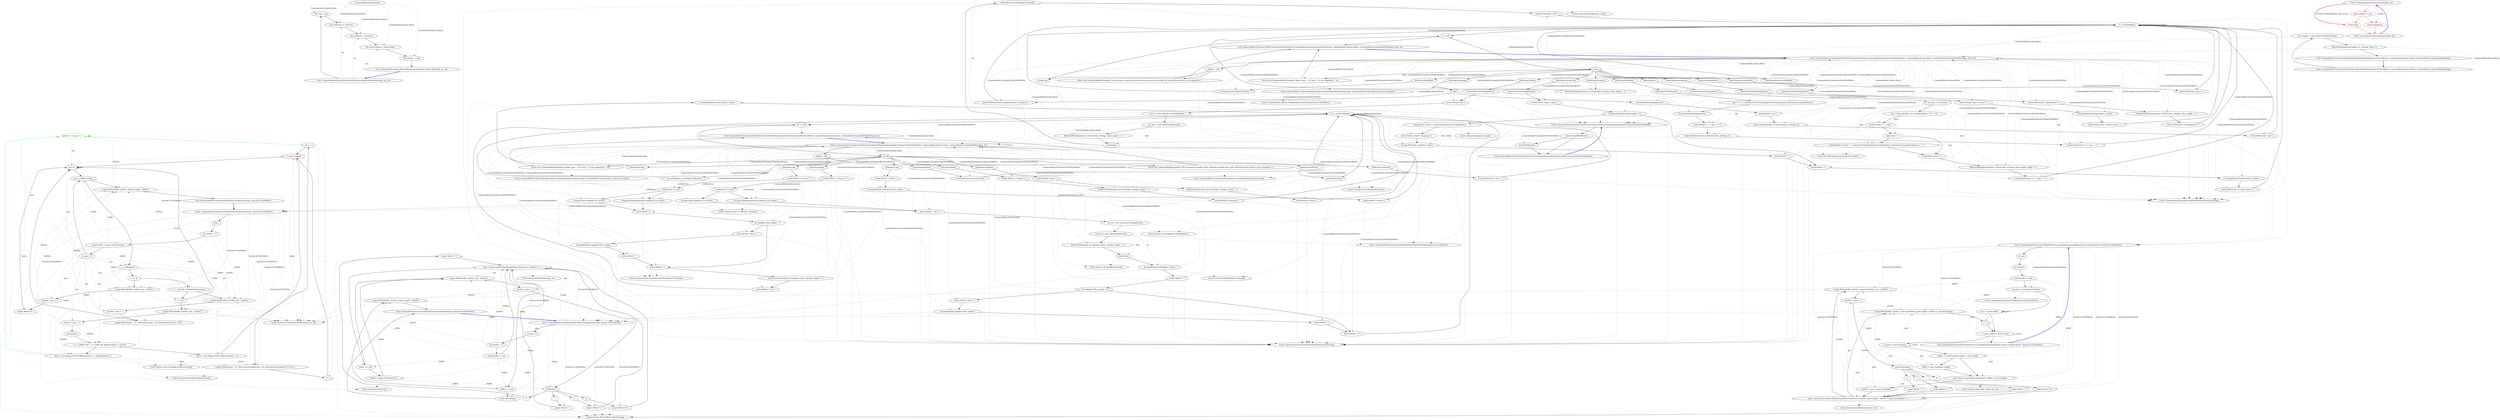 digraph  {
n7 [label="CommonMark.Syntax.Block", span=""];
n0 [label="Entry CommonMark.Syntax.Block.Block(CommonMark.Syntax.BlockTag, int, int)", span="9-9", cluster="CommonMark.Syntax.Block.Block(CommonMark.Syntax.BlockTag, int, int)"];
n1 [label="this.Tag = tag", span="11-11", cluster="CommonMark.Syntax.Block.Block(CommonMark.Syntax.BlockTag, int, int)"];
n2 [label="this.StartLine = startLine", span="12-12", cluster="CommonMark.Syntax.Block.Block(CommonMark.Syntax.BlockTag, int, int)"];
n3 [label="this.EndLine = startLine", span="13-13", cluster="CommonMark.Syntax.Block.Block(CommonMark.Syntax.BlockTag, int, int)"];
n4 [label="this.StartColumn = startColumn", span="14-14", cluster="CommonMark.Syntax.Block.Block(CommonMark.Syntax.BlockTag, int, int)"];
n5 [label="this.IsOpen = true", span="15-15", cluster="CommonMark.Syntax.Block.Block(CommonMark.Syntax.BlockTag, int, int)"];
n6 [label="Exit CommonMark.Syntax.Block.Block(CommonMark.Syntax.BlockTag, int, int)", span="9-9", cluster="CommonMark.Syntax.Block.Block(CommonMark.Syntax.BlockTag, int, int)"];
d21 [label="lastPos = ++pos + 1", span="60-60", cluster="CommonMark.Formatter.HtmlPrinter.EscapeUrl(string, System.IO.TextWriter)", color=green, community=0];
d4 [label="var pos = 0", span="33-33", cluster="CommonMark.Formatter.HtmlPrinter.EscapeUrl(string, System.IO.TextWriter)"];
d20 [label="bytes = Encoding.UTF8.GetBytes(new[] { c, buffer[lastPos] })", span="59-59", cluster="CommonMark.Formatter.HtmlPrinter.EscapeUrl(string, System.IO.TextWriter)"];
d23 [label="var i = 0", span="67-67", cluster="CommonMark.Formatter.HtmlPrinter.EscapeUrl(string, System.IO.TextWriter)"];
d27 [label="pos++", span="33-33", cluster="CommonMark.Formatter.HtmlPrinter.EscapeUrl(string, System.IO.TextWriter)"];
d28 [label="target.Write(buffer, lastPos, buffer.Length - lastPos)", span="72-72", cluster="CommonMark.Formatter.HtmlPrinter.EscapeUrl(string, System.IO.TextWriter)"];
d3 [label="char[] buffer = input.ToCharArray()", span="32-32", cluster="CommonMark.Formatter.HtmlPrinter.EscapeUrl(string, System.IO.TextWriter)"];
d5 [label="pos < buffer.Length", span="33-33", cluster="CommonMark.Formatter.HtmlPrinter.EscapeUrl(string, System.IO.TextWriter)"];
d6 [label="c = buffer[pos]", span="35-35", cluster="CommonMark.Formatter.HtmlPrinter.EscapeUrl(string, System.IO.TextWriter)"];
d8 [label="target.Write(buffer, lastPos, pos - lastPos)", span="39-39", cluster="CommonMark.Formatter.HtmlPrinter.EscapeUrl(string, System.IO.TextWriter)"];
d9 [label="lastPos = pos + 1", span="40-40", cluster="CommonMark.Formatter.HtmlPrinter.EscapeUrl(string, System.IO.TextWriter)"];
d12 [label="target.Write(buffer, lastPos, pos - lastPos)", span="45-45", cluster="CommonMark.Formatter.HtmlPrinter.EscapeUrl(string, System.IO.TextWriter)"];
d13 [label="lastPos = pos + 1", span="46-46", cluster="CommonMark.Formatter.HtmlPrinter.EscapeUrl(string, System.IO.TextWriter)"];
d16 [label="target.Write(buffer, lastPos, pos - lastPos)", span="52-52", cluster="CommonMark.Formatter.HtmlPrinter.EscapeUrl(string, System.IO.TextWriter)"];
d17 [label="lastPos = pos + 1", span="53-53", cluster="CommonMark.Formatter.HtmlPrinter.EscapeUrl(string, System.IO.TextWriter)"];
d19 [label="c >= '\ud800' && c <= '\udfff' && buffer.Length != lastPos", span="56-56", cluster="CommonMark.Formatter.HtmlPrinter.EscapeUrl(string, System.IO.TextWriter)"];
d34 [label="Entry System.Text.Encoding.GetBytes(char[])", span="0-0", cluster="System.Text.Encoding.GetBytes(char[])"];
d24 [label="i < bytes.Length", span="67-67", cluster="CommonMark.Formatter.HtmlPrinter.EscapeUrl(string, System.IO.TextWriter)"];
d25 [label="target.Write(new[] { '%', HexCharacters[bytes[i] / 16], HexCharacters[bytes[i] % 16] })", span="68-68", cluster="CommonMark.Formatter.HtmlPrinter.EscapeUrl(string, System.IO.TextWriter)"];
d22 [label="bytes = Encoding.UTF8.GetBytes(new[] { c })", span="64-64", cluster="CommonMark.Formatter.HtmlPrinter.EscapeUrl(string, System.IO.TextWriter)"];
d26 [label="i++", span="67-67", cluster="CommonMark.Formatter.HtmlPrinter.EscapeUrl(string, System.IO.TextWriter)"];
d10 [label="target.Write(''&amp;'')", span="41-41", cluster="CommonMark.Formatter.HtmlPrinter.EscapeUrl(string, System.IO.TextWriter)"];
d14 [label="target.Write(new[] { '%', HexCharacters[c / 16], HexCharacters[c % 16] })", span="48-48", cluster="CommonMark.Formatter.HtmlPrinter.EscapeUrl(string, System.IO.TextWriter)"];
d15 [label="c > 127", span="50-50", cluster="CommonMark.Formatter.HtmlPrinter.EscapeUrl(string, System.IO.TextWriter)"];
d0 [label="Entry CommonMark.Formatter.HtmlPrinter.EscapeUrl(string, System.IO.TextWriter)", span="28-28", cluster="CommonMark.Formatter.HtmlPrinter.EscapeUrl(string, System.IO.TextWriter)"];
d2 [label="int lastPos = 0", span="31-31", cluster="CommonMark.Formatter.HtmlPrinter.EscapeUrl(string, System.IO.TextWriter)"];
d29 [label="Exit CommonMark.Formatter.HtmlPrinter.EscapeUrl(string, System.IO.TextWriter)", span="28-28", cluster="CommonMark.Formatter.HtmlPrinter.EscapeUrl(string, System.IO.TextWriter)"];
d31 [label="Entry System.IO.TextWriter.Write(char[], int, int)", span="0-0", cluster="System.IO.TextWriter.Write(char[], int, int)"];
d30 [label="Entry string.ToCharArray()", span="0-0", cluster="string.ToCharArray()"];
d7 [label="c == '&'", span="37-37", cluster="CommonMark.Formatter.HtmlPrinter.EscapeUrl(string, System.IO.TextWriter)"];
d11 [label="c < 128 && !UrlSafeCharacters[c]", span="43-43", cluster="CommonMark.Formatter.HtmlPrinter.EscapeUrl(string, System.IO.TextWriter)"];
d18 [label="byte[] bytes", span="55-55", cluster="CommonMark.Formatter.HtmlPrinter.EscapeUrl(string, System.IO.TextWriter)"];
d33 [label="Entry System.IO.TextWriter.Write(char[])", span="0-0", cluster="System.IO.TextWriter.Write(char[])"];
d32 [label="Entry System.IO.TextWriter.Write(string)", span="0-0", cluster="System.IO.TextWriter.Write(string)"];
d200 [label="EscapeUrl(uriResolver(ils.Linkable.Url), writer)", span="333-333", cluster="CommonMark.Formatter.HtmlPrinter.InlinesToHtml(CommonMark.Formatter.HtmlTextWriter, CommonMark.Syntax.Inline, CommonMark.CommonMarkSettings, int)"];
d201 [label="EscapeUrl(ils.Linkable.Url, writer)", span="335-335", cluster="CommonMark.Formatter.HtmlPrinter.InlinesToHtml(CommonMark.Formatter.HtmlTextWriter, CommonMark.Syntax.Inline, CommonMark.CommonMarkSettings, int)"];
d213 [label="EscapeUrl(uriResolver(ils.Linkable.Url), writer)", span="353-353", cluster="CommonMark.Formatter.HtmlPrinter.InlinesToHtml(CommonMark.Formatter.HtmlTextWriter, CommonMark.Syntax.Inline, CommonMark.CommonMarkSettings, int)"];
d214 [label="EscapeUrl(ils.Linkable.Url, writer)", span="355-355", cluster="CommonMark.Formatter.HtmlPrinter.InlinesToHtml(CommonMark.Formatter.HtmlTextWriter, CommonMark.Syntax.Inline, CommonMark.CommonMarkSettings, int)"];
d1 [label="char c", span="30-30", cluster="CommonMark.Formatter.HtmlPrinter.EscapeUrl(string, System.IO.TextWriter)"];
d42 [label="target.Write(buffer, lastPos, pos - lastPos)", span="90-90", cluster="CommonMark.Formatter.HtmlPrinter.EscapeHtml(string, System.IO.TextWriter)"];
d55 [label="target.Write(buffer, lastPos, input.Length - lastPos)", span="113-113", cluster="CommonMark.Formatter.HtmlPrinter.EscapeHtml(string, System.IO.TextWriter)"];
d71 [label="target.Write(buffer, lastPos - part.StartIndex, pos - lastPos)", span="139-139", cluster="CommonMark.Formatter.HtmlPrinter.EscapeHtml(CommonMark.Syntax.StringContent, System.IO.TextWriter)"];
d82 [label="target.Write(buffer, lastPos - part.StartIndex, part.Length - lastPos + part.StartIndex)", span="159-159", cluster="CommonMark.Formatter.HtmlPrinter.EscapeHtml(CommonMark.Syntax.StringContent, System.IO.TextWriter)"];
d41 [label="buffer = input.ToCharArray()", span="88-88", cluster="CommonMark.Formatter.HtmlPrinter.EscapeHtml(string, System.IO.TextWriter)"];
d46 [label="target.Write(''&lt;'')", span="96-96", cluster="CommonMark.Formatter.HtmlPrinter.EscapeHtml(string, System.IO.TextWriter)"];
d48 [label="target.Write(''&gt;'')", span="99-99", cluster="CommonMark.Formatter.HtmlPrinter.EscapeHtml(string, System.IO.TextWriter)"];
d50 [label="target.Write(''&amp;'')", span="102-102", cluster="CommonMark.Formatter.HtmlPrinter.EscapeHtml(string, System.IO.TextWriter)"];
d52 [label="target.Write(''&quot;'')", span="105-105", cluster="CommonMark.Formatter.HtmlPrinter.EscapeHtml(string, System.IO.TextWriter)"];
d54 [label="target.Write(input)", span="111-111", cluster="CommonMark.Formatter.HtmlPrinter.EscapeHtml(string, System.IO.TextWriter)"];
d75 [label="target.Write(''&lt;'')", span="145-145", cluster="CommonMark.Formatter.HtmlPrinter.EscapeHtml(CommonMark.Syntax.StringContent, System.IO.TextWriter)"];
d77 [label="target.Write(''&gt;'')", span="148-148", cluster="CommonMark.Formatter.HtmlPrinter.EscapeHtml(CommonMark.Syntax.StringContent, System.IO.TextWriter)"];
d79 [label="target.Write(''&amp;'')", span="151-151", cluster="CommonMark.Formatter.HtmlPrinter.EscapeHtml(CommonMark.Syntax.StringContent, System.IO.TextWriter)"];
d81 [label="target.Write(''&quot;'')", span="154-154", cluster="CommonMark.Formatter.HtmlPrinter.EscapeHtml(CommonMark.Syntax.StringContent, System.IO.TextWriter)"];
d169 [label="Entry CommonMark.Formatter.HtmlPrinter.InlinesToHtml(CommonMark.Formatter.HtmlTextWriter, CommonMark.Syntax.Inline, CommonMark.CommonMarkSettings, int)", span="298-298", cluster="CommonMark.Formatter.HtmlPrinter.InlinesToHtml(CommonMark.Formatter.HtmlTextWriter, CommonMark.Syntax.Inline, CommonMark.CommonMarkSettings, int)"];
d182 [label="var uriResolver = settings.UriResolver", span="303-303", cluster="CommonMark.Formatter.HtmlPrinter.InlinesToHtml(CommonMark.Formatter.HtmlTextWriter, CommonMark.Syntax.Inline, CommonMark.CommonMarkSettings, int)"];
d199 [label="uriResolver != null", span="332-332", cluster="CommonMark.Formatter.HtmlPrinter.InlinesToHtml(CommonMark.Formatter.HtmlTextWriter, CommonMark.Syntax.Inline, CommonMark.CommonMarkSettings, int)"];
d202 [label="writer.Write('\''')", span="337-337", cluster="CommonMark.Formatter.HtmlPrinter.InlinesToHtml(CommonMark.Formatter.HtmlTextWriter, CommonMark.Syntax.Inline, CommonMark.CommonMarkSettings, int)"];
d238 [label="Entry System.Func<T, TResult>.Invoke(T)", span="0-0", cluster="System.Func<T, TResult>.Invoke(T)"];
d212 [label="uriResolver != null", span="352-352", cluster="CommonMark.Formatter.HtmlPrinter.InlinesToHtml(CommonMark.Formatter.HtmlTextWriter, CommonMark.Syntax.Inline, CommonMark.CommonMarkSettings, int)"];
d215 [label="writer.Write(''\'' alt=\'''')", span="357-357", cluster="CommonMark.Formatter.HtmlPrinter.InlinesToHtml(CommonMark.Formatter.HtmlTextWriter, CommonMark.Syntax.Inline, CommonMark.CommonMarkSettings, int)"];
d35 [label="Entry CommonMark.Formatter.HtmlPrinter.EscapeHtml(string, System.IO.TextWriter)", span="79-79", cluster="CommonMark.Formatter.HtmlPrinter.EscapeHtml(string, System.IO.TextWriter)"];
d39 [label="(pos = input.IndexOfAny(EscapeHtmlCharacters, lastPos)) != -1", span="85-85", cluster="CommonMark.Formatter.HtmlPrinter.EscapeHtml(string, System.IO.TextWriter)"];
d37 [label="int lastPos = 0", span="82-82", cluster="CommonMark.Formatter.HtmlPrinter.EscapeHtml(string, System.IO.TextWriter)"];
d38 [label="char[] buffer = null", span="83-83", cluster="CommonMark.Formatter.HtmlPrinter.EscapeHtml(string, System.IO.TextWriter)"];
d40 [label="buffer == null", span="87-87", cluster="CommonMark.Formatter.HtmlPrinter.EscapeHtml(string, System.IO.TextWriter)"];
d43 [label="lastPos = pos + 1", span="91-91", cluster="CommonMark.Formatter.HtmlPrinter.EscapeHtml(string, System.IO.TextWriter)"];
d53 [label="buffer == null", span="110-110", cluster="CommonMark.Formatter.HtmlPrinter.EscapeHtml(string, System.IO.TextWriter)"];
d56 [label="Exit CommonMark.Formatter.HtmlPrinter.EscapeHtml(string, System.IO.TextWriter)", span="79-79", cluster="CommonMark.Formatter.HtmlPrinter.EscapeHtml(string, System.IO.TextWriter)"];
d58 [label="Entry CommonMark.Formatter.HtmlPrinter.EscapeHtml(CommonMark.Syntax.StringContent, System.IO.TextWriter)", span="120-120", cluster="CommonMark.Formatter.HtmlPrinter.EscapeHtml(CommonMark.Syntax.StringContent, System.IO.TextWriter)"];
d61 [label="char[] buffer = null", span="124-124", cluster="CommonMark.Formatter.HtmlPrinter.EscapeHtml(CommonMark.Syntax.StringContent, System.IO.TextWriter)"];
d65 [label="var part = parts.Array[i]", span="129-129", cluster="CommonMark.Formatter.HtmlPrinter.EscapeHtml(CommonMark.Syntax.StringContent, System.IO.TextWriter)"];
d67 [label="buffer = new char[part.Length]", span="132-132", cluster="CommonMark.Formatter.HtmlPrinter.EscapeHtml(CommonMark.Syntax.StringContent, System.IO.TextWriter)"];
d69 [label="lastPos = pos = part.StartIndex", span="136-136", cluster="CommonMark.Formatter.HtmlPrinter.EscapeHtml(CommonMark.Syntax.StringContent, System.IO.TextWriter)"];
d70 [label="(pos = part.Source.IndexOfAny(EscapeHtmlCharacters, lastPos, part.Length - lastPos + part.StartIndex)) != -1", span="137-137", cluster="CommonMark.Formatter.HtmlPrinter.EscapeHtml(CommonMark.Syntax.StringContent, System.IO.TextWriter)"];
d72 [label="lastPos = pos + 1", span="140-140", cluster="CommonMark.Formatter.HtmlPrinter.EscapeHtml(CommonMark.Syntax.StringContent, System.IO.TextWriter)"];
d83 [label="i++", span="127-127", cluster="CommonMark.Formatter.HtmlPrinter.EscapeHtml(CommonMark.Syntax.StringContent, System.IO.TextWriter)"];
d44 [label="buffer[pos]", span="93-93", cluster="CommonMark.Formatter.HtmlPrinter.EscapeHtml(string, System.IO.TextWriter)"];
d45 [label="'<'", span="95-95", cluster="CommonMark.Formatter.HtmlPrinter.EscapeHtml(string, System.IO.TextWriter)"];
d47 [label="'>'", span="98-98", cluster="CommonMark.Formatter.HtmlPrinter.EscapeHtml(string, System.IO.TextWriter)"];
d49 [label="'&'", span="101-101", cluster="CommonMark.Formatter.HtmlPrinter.EscapeHtml(string, System.IO.TextWriter)"];
d51 [label="''''", span="104-104", cluster="CommonMark.Formatter.HtmlPrinter.EscapeHtml(string, System.IO.TextWriter)"];
d74 [label="'<'", span="144-144", cluster="CommonMark.Formatter.HtmlPrinter.EscapeHtml(CommonMark.Syntax.StringContent, System.IO.TextWriter)"];
d76 [label="'>'", span="147-147", cluster="CommonMark.Formatter.HtmlPrinter.EscapeHtml(CommonMark.Syntax.StringContent, System.IO.TextWriter)"];
d78 [label="'&'", span="150-150", cluster="CommonMark.Formatter.HtmlPrinter.EscapeHtml(CommonMark.Syntax.StringContent, System.IO.TextWriter)"];
d80 [label="''''", span="153-153", cluster="CommonMark.Formatter.HtmlPrinter.EscapeHtml(CommonMark.Syntax.StringContent, System.IO.TextWriter)"];
d108 [label="InlinesToHtml(writer, b.InlineContent, settings, 0)", span="201-201", cluster="CommonMark.Formatter.HtmlPrinter.BlocksToHtmlInner(CommonMark.Formatter.HtmlTextWriter, CommonMark.Syntax.Block, CommonMark.CommonMarkSettings, bool, int)"];
d111 [label="InlinesToHtml(writer, b.InlineContent, settings, 0)", span="207-207", cluster="CommonMark.Formatter.HtmlPrinter.BlocksToHtmlInner(CommonMark.Formatter.HtmlTextWriter, CommonMark.Syntax.Block, CommonMark.CommonMarkSettings, bool, int)"];
d142 [label="InlinesToHtml(writer, b.InlineContent, settings, 0)", span="250-250", cluster="CommonMark.Formatter.HtmlPrinter.BlocksToHtmlInner(CommonMark.Formatter.HtmlTextWriter, CommonMark.Syntax.Block, CommonMark.CommonMarkSettings, bool, int)"];
d208 [label="InlinesToHtml(writer, ils.Linkable.Label, settings, depth + 1)", span="346-346", cluster="CommonMark.Formatter.HtmlPrinter.InlinesToHtml(CommonMark.Formatter.HtmlTextWriter, CommonMark.Syntax.Inline, CommonMark.CommonMarkSettings, int)"];
d218 [label="InlinesToHtml(sbw, ils.Linkable.Label, settings, depth + 1)", span="361-361", cluster="CommonMark.Formatter.HtmlPrinter.InlinesToHtml(CommonMark.Formatter.HtmlTextWriter, CommonMark.Syntax.Inline, CommonMark.CommonMarkSettings, int)"];
d229 [label="InlinesToHtml(writer, ils.FirstChild, settings, depth + 1)", span="377-377", cluster="CommonMark.Formatter.HtmlPrinter.InlinesToHtml(CommonMark.Formatter.HtmlTextWriter, CommonMark.Syntax.Inline, CommonMark.CommonMarkSettings, int)"];
d233 [label="InlinesToHtml(writer, ils.FirstChild, settings, depth + 1)", span="383-383", cluster="CommonMark.Formatter.HtmlPrinter.InlinesToHtml(CommonMark.Formatter.HtmlTextWriter, CommonMark.Syntax.Inline, CommonMark.CommonMarkSettings, int)"];
d237 [label="Exit CommonMark.Formatter.HtmlPrinter.InlinesToHtml(CommonMark.Formatter.HtmlTextWriter, CommonMark.Syntax.Inline, CommonMark.CommonMarkSettings, int)", span="298-298", cluster="CommonMark.Formatter.HtmlPrinter.InlinesToHtml(CommonMark.Formatter.HtmlTextWriter, CommonMark.Syntax.Inline, CommonMark.CommonMarkSettings, int)"];
d180 [label="depth > 100", span="300-300", cluster="CommonMark.Formatter.HtmlPrinter.InlinesToHtml(CommonMark.Formatter.HtmlTextWriter, CommonMark.Syntax.Inline, CommonMark.CommonMarkSettings, int)"];
d183 [label="ils != null", span="304-304", cluster="CommonMark.Formatter.HtmlPrinter.InlinesToHtml(CommonMark.Formatter.HtmlTextWriter, CommonMark.Syntax.Inline, CommonMark.CommonMarkSettings, int)"];
d184 [label="ils.Tag", span="306-306", cluster="CommonMark.Formatter.HtmlPrinter.InlinesToHtml(CommonMark.Formatter.HtmlTextWriter, CommonMark.Syntax.Inline, CommonMark.CommonMarkSettings, int)"];
d186 [label="EscapeHtml(ils.LiteralContent, writer)", span="309-309", cluster="CommonMark.Formatter.HtmlPrinter.InlinesToHtml(CommonMark.Formatter.HtmlTextWriter, CommonMark.Syntax.Inline, CommonMark.CommonMarkSettings, int)"];
d188 [label="writer.WriteLine(''<br />'')", span="313-313", cluster="CommonMark.Formatter.HtmlPrinter.InlinesToHtml(CommonMark.Formatter.HtmlTextWriter, CommonMark.Syntax.Inline, CommonMark.CommonMarkSettings, int)"];
d190 [label="writer.WriteLine()", span="317-317", cluster="CommonMark.Formatter.HtmlPrinter.InlinesToHtml(CommonMark.Formatter.HtmlTextWriter, CommonMark.Syntax.Inline, CommonMark.CommonMarkSettings, int)"];
d192 [label="writer.Write(''<code>'')", span="321-321", cluster="CommonMark.Formatter.HtmlPrinter.InlinesToHtml(CommonMark.Formatter.HtmlTextWriter, CommonMark.Syntax.Inline, CommonMark.CommonMarkSettings, int)"];
d193 [label="EscapeHtml(ils.LiteralContent, writer)", span="322-322", cluster="CommonMark.Formatter.HtmlPrinter.InlinesToHtml(CommonMark.Formatter.HtmlTextWriter, CommonMark.Syntax.Inline, CommonMark.CommonMarkSettings, int)"];
d194 [label="writer.Write(''</code>'')", span="323-323", cluster="CommonMark.Formatter.HtmlPrinter.InlinesToHtml(CommonMark.Formatter.HtmlTextWriter, CommonMark.Syntax.Inline, CommonMark.CommonMarkSettings, int)"];
d196 [label="writer.Write(ils.LiteralContent)", span="327-327", cluster="CommonMark.Formatter.HtmlPrinter.InlinesToHtml(CommonMark.Formatter.HtmlTextWriter, CommonMark.Syntax.Inline, CommonMark.CommonMarkSettings, int)"];
d198 [label="writer.Write(''<a href=\'''')", span="331-331", cluster="CommonMark.Formatter.HtmlPrinter.InlinesToHtml(CommonMark.Formatter.HtmlTextWriter, CommonMark.Syntax.Inline, CommonMark.CommonMarkSettings, int)"];
d203 [label="ils.Linkable.Title.Length > 0", span="338-338", cluster="CommonMark.Formatter.HtmlPrinter.InlinesToHtml(CommonMark.Formatter.HtmlTextWriter, CommonMark.Syntax.Inline, CommonMark.CommonMarkSettings, int)"];
d204 [label="writer.Write('' title=\'''')", span="340-340", cluster="CommonMark.Formatter.HtmlPrinter.InlinesToHtml(CommonMark.Formatter.HtmlTextWriter, CommonMark.Syntax.Inline, CommonMark.CommonMarkSettings, int)"];
d205 [label="EscapeHtml(ils.Linkable.Title, writer)", span="341-341", cluster="CommonMark.Formatter.HtmlPrinter.InlinesToHtml(CommonMark.Formatter.HtmlTextWriter, CommonMark.Syntax.Inline, CommonMark.CommonMarkSettings, int)"];
d206 [label="writer.Write('\''')", span="342-342", cluster="CommonMark.Formatter.HtmlPrinter.InlinesToHtml(CommonMark.Formatter.HtmlTextWriter, CommonMark.Syntax.Inline, CommonMark.CommonMarkSettings, int)"];
d207 [label="writer.Write('>')", span="345-345", cluster="CommonMark.Formatter.HtmlPrinter.InlinesToHtml(CommonMark.Formatter.HtmlTextWriter, CommonMark.Syntax.Inline, CommonMark.CommonMarkSettings, int)"];
d209 [label="writer.Write(''</a>'')", span="347-347", cluster="CommonMark.Formatter.HtmlPrinter.InlinesToHtml(CommonMark.Formatter.HtmlTextWriter, CommonMark.Syntax.Inline, CommonMark.CommonMarkSettings, int)"];
d211 [label="writer.Write(''<img src=\'''')", span="351-351", cluster="CommonMark.Formatter.HtmlPrinter.InlinesToHtml(CommonMark.Formatter.HtmlTextWriter, CommonMark.Syntax.Inline, CommonMark.CommonMarkSettings, int)"];
d220 [label="EscapeHtml(sb.ToString(), writer)", span="363-363", cluster="CommonMark.Formatter.HtmlPrinter.InlinesToHtml(CommonMark.Formatter.HtmlTextWriter, CommonMark.Syntax.Inline, CommonMark.CommonMarkSettings, int)"];
d221 [label="writer.Write(''\'''')", span="365-365", cluster="CommonMark.Formatter.HtmlPrinter.InlinesToHtml(CommonMark.Formatter.HtmlTextWriter, CommonMark.Syntax.Inline, CommonMark.CommonMarkSettings, int)"];
d222 [label="ils.Linkable.Title.Length > 0", span="366-366", cluster="CommonMark.Formatter.HtmlPrinter.InlinesToHtml(CommonMark.Formatter.HtmlTextWriter, CommonMark.Syntax.Inline, CommonMark.CommonMarkSettings, int)"];
d223 [label="writer.Write('' title=\'''')", span="368-368", cluster="CommonMark.Formatter.HtmlPrinter.InlinesToHtml(CommonMark.Formatter.HtmlTextWriter, CommonMark.Syntax.Inline, CommonMark.CommonMarkSettings, int)"];
d224 [label="EscapeHtml(ils.Linkable.Title, writer)", span="369-369", cluster="CommonMark.Formatter.HtmlPrinter.InlinesToHtml(CommonMark.Formatter.HtmlTextWriter, CommonMark.Syntax.Inline, CommonMark.CommonMarkSettings, int)"];
d225 [label="writer.Write(''\'''')", span="370-370", cluster="CommonMark.Formatter.HtmlPrinter.InlinesToHtml(CommonMark.Formatter.HtmlTextWriter, CommonMark.Syntax.Inline, CommonMark.CommonMarkSettings, int)"];
d226 [label="writer.Write('' />'')", span="372-372", cluster="CommonMark.Formatter.HtmlPrinter.InlinesToHtml(CommonMark.Formatter.HtmlTextWriter, CommonMark.Syntax.Inline, CommonMark.CommonMarkSettings, int)"];
d228 [label="writer.Write(''<strong>'')", span="376-376", cluster="CommonMark.Formatter.HtmlPrinter.InlinesToHtml(CommonMark.Formatter.HtmlTextWriter, CommonMark.Syntax.Inline, CommonMark.CommonMarkSettings, int)"];
d230 [label="writer.Write(''</strong>'')", span="378-378", cluster="CommonMark.Formatter.HtmlPrinter.InlinesToHtml(CommonMark.Formatter.HtmlTextWriter, CommonMark.Syntax.Inline, CommonMark.CommonMarkSettings, int)"];
d232 [label="writer.Write(''<em>'')", span="382-382", cluster="CommonMark.Formatter.HtmlPrinter.InlinesToHtml(CommonMark.Formatter.HtmlTextWriter, CommonMark.Syntax.Inline, CommonMark.CommonMarkSettings, int)"];
d234 [label="writer.Write(''</em>'')", span="384-384", cluster="CommonMark.Formatter.HtmlPrinter.InlinesToHtml(CommonMark.Formatter.HtmlTextWriter, CommonMark.Syntax.Inline, CommonMark.CommonMarkSettings, int)"];
d235 [label="throw new CommonMarkException(''Inline type '' + ils.Tag + '' is not supported.'', ils);", span="388-388", cluster="CommonMark.Formatter.HtmlPrinter.InlinesToHtml(CommonMark.Formatter.HtmlTextWriter, CommonMark.Syntax.Inline, CommonMark.CommonMarkSettings, int)"];
d236 [label="ils = ils.NextSibling", span="390-390", cluster="CommonMark.Formatter.HtmlPrinter.InlinesToHtml(CommonMark.Formatter.HtmlTextWriter, CommonMark.Syntax.Inline, CommonMark.CommonMarkSettings, int)"];
d239 [label="Entry CommonMark.Formatter.HtmlTextWriter.Write(char)", span="113-113", cluster="CommonMark.Formatter.HtmlTextWriter.Write(char)"];
d216 [label="var sb = new System.IO.StringWriter()", span="358-358", cluster="CommonMark.Formatter.HtmlPrinter.InlinesToHtml(CommonMark.Formatter.HtmlTextWriter, CommonMark.Syntax.Inline, CommonMark.CommonMarkSettings, int)"];
d170 [label="Entry CommonMark.Formatter.HtmlTextWriter.Write(string)", span="32-32", cluster="CommonMark.Formatter.HtmlTextWriter.Write(string)"];
d155 [label="EscapeHtml(info_words[0], writer)", span="268-268", cluster="CommonMark.Formatter.HtmlPrinter.BlocksToHtmlInner(CommonMark.Formatter.HtmlTextWriter, CommonMark.Syntax.Block, CommonMark.CommonMarkSettings, bool, int)"];
d36 [label="int pos = 0", span="81-81", cluster="CommonMark.Formatter.HtmlPrinter.EscapeHtml(string, System.IO.TextWriter)"];
d57 [label="Entry string.IndexOfAny(char[], int)", span="0-0", cluster="string.IndexOfAny(char[], int)"];
d84 [label="Exit CommonMark.Formatter.HtmlPrinter.EscapeHtml(CommonMark.Syntax.StringContent, System.IO.TextWriter)", span="120-120", cluster="CommonMark.Formatter.HtmlPrinter.EscapeHtml(CommonMark.Syntax.StringContent, System.IO.TextWriter)"];
d147 [label="EscapeHtml(b.StringContent, writer)", span="257-257", cluster="CommonMark.Formatter.HtmlPrinter.BlocksToHtmlInner(CommonMark.Formatter.HtmlTextWriter, CommonMark.Syntax.Block, CommonMark.CommonMarkSettings, bool, int)"];
d158 [label="EscapeHtml(b.StringContent, writer)", span="272-272", cluster="CommonMark.Formatter.HtmlPrinter.BlocksToHtmlInner(CommonMark.Formatter.HtmlTextWriter, CommonMark.Syntax.Block, CommonMark.CommonMarkSettings, bool, int)"];
d59 [label="int pos", span="122-122", cluster="CommonMark.Formatter.HtmlPrinter.EscapeHtml(CommonMark.Syntax.StringContent, System.IO.TextWriter)"];
d62 [label="var parts = inp.RetrieveParts()", span="126-126", cluster="CommonMark.Formatter.HtmlPrinter.EscapeHtml(CommonMark.Syntax.StringContent, System.IO.TextWriter)"];
d60 [label="int lastPos", span="123-123", cluster="CommonMark.Formatter.HtmlPrinter.EscapeHtml(CommonMark.Syntax.StringContent, System.IO.TextWriter)"];
d66 [label="buffer == null || buffer.Length < part.Length", span="131-131", cluster="CommonMark.Formatter.HtmlPrinter.EscapeHtml(CommonMark.Syntax.StringContent, System.IO.TextWriter)"];
d68 [label="part.Source.CopyTo(part.StartIndex, buffer, 0, part.Length)", span="134-134", cluster="CommonMark.Formatter.HtmlPrinter.EscapeHtml(CommonMark.Syntax.StringContent, System.IO.TextWriter)"];
d63 [label="var i = parts.Offset", span="127-127", cluster="CommonMark.Formatter.HtmlPrinter.EscapeHtml(CommonMark.Syntax.StringContent, System.IO.TextWriter)"];
d64 [label="i < parts.Offset + parts.Count", span="127-127", cluster="CommonMark.Formatter.HtmlPrinter.EscapeHtml(CommonMark.Syntax.StringContent, System.IO.TextWriter)"];
d73 [label="part.Source[pos]", span="142-142", cluster="CommonMark.Formatter.HtmlPrinter.EscapeHtml(CommonMark.Syntax.StringContent, System.IO.TextWriter)"];
d87 [label="Entry string.IndexOfAny(char[], int, int)", span="0-0", cluster="string.IndexOfAny(char[], int, int)"];
d98 [label="Entry CommonMark.Formatter.HtmlPrinter.BlocksToHtmlInner(CommonMark.Formatter.HtmlTextWriter, CommonMark.Syntax.Block, CommonMark.CommonMarkSettings, bool, int)", span="184-184", cluster="CommonMark.Formatter.HtmlPrinter.BlocksToHtmlInner(CommonMark.Formatter.HtmlTextWriter, CommonMark.Syntax.Block, CommonMark.CommonMarkSettings, bool, int)"];
d107 [label=tight, span="199-199", cluster="CommonMark.Formatter.HtmlPrinter.BlocksToHtmlInner(CommonMark.Formatter.HtmlTextWriter, CommonMark.Syntax.Block, CommonMark.CommonMarkSettings, bool, int)"];
d166 [label="b = b.NextSibling", span="290-290", cluster="CommonMark.Formatter.HtmlPrinter.BlocksToHtmlInner(CommonMark.Formatter.HtmlTextWriter, CommonMark.Syntax.Block, CommonMark.CommonMarkSettings, bool, int)"];
d110 [label="writer.Write(''<p>'')", span="206-206", cluster="CommonMark.Formatter.HtmlPrinter.BlocksToHtmlInner(CommonMark.Formatter.HtmlTextWriter, CommonMark.Syntax.Block, CommonMark.CommonMarkSettings, bool, int)"];
d112 [label="writer.WriteLine(''</p>'')", span="208-208", cluster="CommonMark.Formatter.HtmlPrinter.BlocksToHtmlInner(CommonMark.Formatter.HtmlTextWriter, CommonMark.Syntax.Block, CommonMark.CommonMarkSettings, bool, int)"];
d141 [label="writer.Write(''<'' + tag + ''>'')", span="249-249", cluster="CommonMark.Formatter.HtmlPrinter.BlocksToHtmlInner(CommonMark.Formatter.HtmlTextWriter, CommonMark.Syntax.Block, CommonMark.CommonMarkSettings, bool, int)"];
d143 [label="writer.WriteLine(''</'' + tag + ''>'')", span="251-251", cluster="CommonMark.Formatter.HtmlPrinter.BlocksToHtmlInner(CommonMark.Formatter.HtmlTextWriter, CommonMark.Syntax.Block, CommonMark.CommonMarkSettings, bool, int)"];
d217 [label="var sbw = new HtmlTextWriter(sb)", span="359-359", cluster="CommonMark.Formatter.HtmlPrinter.InlinesToHtml(CommonMark.Formatter.HtmlTextWriter, CommonMark.Syntax.Inline, CommonMark.CommonMarkSettings, int)"];
d219 [label="sbw.Flush()", span="362-362", cluster="CommonMark.Formatter.HtmlPrinter.InlinesToHtml(CommonMark.Formatter.HtmlTextWriter, CommonMark.Syntax.Inline, CommonMark.CommonMarkSettings, int)"];
d181 [label="throw new CommonMarkException(''The document contains inline elements nested more than 100 levels deep which is not supported.'');", span="301-301", cluster="CommonMark.Formatter.HtmlPrinter.InlinesToHtml(CommonMark.Formatter.HtmlTextWriter, CommonMark.Syntax.Inline, CommonMark.CommonMarkSettings, int)"];
d185 [label="InlineTag.String", span="308-308", cluster="CommonMark.Formatter.HtmlPrinter.InlinesToHtml(CommonMark.Formatter.HtmlTextWriter, CommonMark.Syntax.Inline, CommonMark.CommonMarkSettings, int)"];
d187 [label="InlineTag.LineBreak", span="312-312", cluster="CommonMark.Formatter.HtmlPrinter.InlinesToHtml(CommonMark.Formatter.HtmlTextWriter, CommonMark.Syntax.Inline, CommonMark.CommonMarkSettings, int)"];
d189 [label="InlineTag.SoftBreak", span="316-316", cluster="CommonMark.Formatter.HtmlPrinter.InlinesToHtml(CommonMark.Formatter.HtmlTextWriter, CommonMark.Syntax.Inline, CommonMark.CommonMarkSettings, int)"];
d191 [label="InlineTag.Code", span="320-320", cluster="CommonMark.Formatter.HtmlPrinter.InlinesToHtml(CommonMark.Formatter.HtmlTextWriter, CommonMark.Syntax.Inline, CommonMark.CommonMarkSettings, int)"];
d195 [label="InlineTag.RawHtml", span="326-326", cluster="CommonMark.Formatter.HtmlPrinter.InlinesToHtml(CommonMark.Formatter.HtmlTextWriter, CommonMark.Syntax.Inline, CommonMark.CommonMarkSettings, int)"];
d197 [label="InlineTag.Link", span="330-330", cluster="CommonMark.Formatter.HtmlPrinter.InlinesToHtml(CommonMark.Formatter.HtmlTextWriter, CommonMark.Syntax.Inline, CommonMark.CommonMarkSettings, int)"];
d210 [label="InlineTag.Image", span="350-350", cluster="CommonMark.Formatter.HtmlPrinter.InlinesToHtml(CommonMark.Formatter.HtmlTextWriter, CommonMark.Syntax.Inline, CommonMark.CommonMarkSettings, int)"];
d227 [label="InlineTag.Strong", span="375-375", cluster="CommonMark.Formatter.HtmlPrinter.InlinesToHtml(CommonMark.Formatter.HtmlTextWriter, CommonMark.Syntax.Inline, CommonMark.CommonMarkSettings, int)"];
d231 [label="InlineTag.Emphasis", span="381-381", cluster="CommonMark.Formatter.HtmlPrinter.InlinesToHtml(CommonMark.Formatter.HtmlTextWriter, CommonMark.Syntax.Inline, CommonMark.CommonMarkSettings, int)"];
d171 [label="Entry CommonMark.Formatter.HtmlTextWriter.WriteLine(string)", span="25-25", cluster="CommonMark.Formatter.HtmlTextWriter.WriteLine(string)"];
d92 [label="Entry System.IO.TextWriter.WriteLine()", span="0-0", cluster="System.IO.TextWriter.WriteLine()"];
d174 [label="Entry System.IO.StringWriter.ToString()", span="0-0", cluster="System.IO.StringWriter.ToString()"];
d240 [label="Entry CommonMark.CommonMarkException.CommonMarkException(string, CommonMark.Syntax.Inline, System.Exception)", span="28-28", cluster="CommonMark.CommonMarkException.CommonMarkException(string, CommonMark.Syntax.Inline, System.Exception)"];
d172 [label="Entry System.IO.StringWriter.StringWriter()", span="0-0", cluster="System.IO.StringWriter.StringWriter()"];
d120 [label="writer.Write(''<li>'')", span="221-221", cluster="CommonMark.Formatter.HtmlPrinter.BlocksToHtmlInner(CommonMark.Formatter.HtmlTextWriter, CommonMark.Syntax.Block, CommonMark.CommonMarkSettings, bool, int)"];
d125 [label="writer.Write(sb.ToString().TrimEnd())", span="227-227", cluster="CommonMark.Formatter.HtmlPrinter.BlocksToHtmlInner(CommonMark.Formatter.HtmlTextWriter, CommonMark.Syntax.Block, CommonMark.CommonMarkSettings, bool, int)"];
d131 [label="writer.Write(''<'' + tag)", span="237-237", cluster="CommonMark.Formatter.HtmlPrinter.BlocksToHtmlInner(CommonMark.Formatter.HtmlTextWriter, CommonMark.Syntax.Block, CommonMark.CommonMarkSettings, bool, int)"];
d133 [label="writer.Write('' start=\'''' + data.Start.ToString(System.Globalization.CultureInfo.InvariantCulture) + ''\'''')", span="239-239", cluster="CommonMark.Formatter.HtmlPrinter.BlocksToHtmlInner(CommonMark.Formatter.HtmlTextWriter, CommonMark.Syntax.Block, CommonMark.CommonMarkSettings, bool, int)"];
d146 [label="writer.Write(''<pre><code>'')", span="256-256", cluster="CommonMark.Formatter.HtmlPrinter.BlocksToHtmlInner(CommonMark.Formatter.HtmlTextWriter, CommonMark.Syntax.Block, CommonMark.CommonMarkSettings, bool, int)"];
d151 [label="writer.Write(''<pre><code'')", span="263-263", cluster="CommonMark.Formatter.HtmlPrinter.BlocksToHtmlInner(CommonMark.Formatter.HtmlTextWriter, CommonMark.Syntax.Block, CommonMark.CommonMarkSettings, bool, int)"];
d154 [label="writer.Write('' class=\''language-'')", span="267-267", cluster="CommonMark.Formatter.HtmlPrinter.BlocksToHtmlInner(CommonMark.Formatter.HtmlTextWriter, CommonMark.Syntax.Block, CommonMark.CommonMarkSettings, bool, int)"];
d156 [label="writer.Write(''\'''')", span="269-269", cluster="CommonMark.Formatter.HtmlPrinter.BlocksToHtmlInner(CommonMark.Formatter.HtmlTextWriter, CommonMark.Syntax.Block, CommonMark.CommonMarkSettings, bool, int)"];
d157 [label="writer.Write(''>'')", span="271-271", cluster="CommonMark.Formatter.HtmlPrinter.BlocksToHtmlInner(CommonMark.Formatter.HtmlTextWriter, CommonMark.Syntax.Block, CommonMark.CommonMarkSettings, bool, int)"];
d153 [label="string[] info_words = b.FencedCodeData.Info.Split(new[] { ' ' })", span="266-266", cluster="CommonMark.Formatter.HtmlPrinter.BlocksToHtmlInner(CommonMark.Formatter.HtmlTextWriter, CommonMark.Syntax.Block, CommonMark.CommonMarkSettings, bool, int)"];
d148 [label="writer.WriteLine(''</code></pre>'')", span="258-258", cluster="CommonMark.Formatter.HtmlPrinter.BlocksToHtmlInner(CommonMark.Formatter.HtmlTextWriter, CommonMark.Syntax.Block, CommonMark.CommonMarkSettings, bool, int)"];
d159 [label="writer.WriteLine(''</code></pre>'')", span="273-273", cluster="CommonMark.Formatter.HtmlPrinter.BlocksToHtmlInner(CommonMark.Formatter.HtmlTextWriter, CommonMark.Syntax.Block, CommonMark.CommonMarkSettings, bool, int)"];
d85 [label="Entry CommonMark.Syntax.StringContent.RetrieveParts()", span="263-263", cluster="CommonMark.Syntax.StringContent.RetrieveParts()"];
d86 [label="Entry string.CopyTo(int, char[], int, int)", span="0-0", cluster="string.CopyTo(int, char[], int, int)"];
d95 [label="BlocksToHtmlInner(wrapper, b, settings, false, 0)", span="180-180", cluster="CommonMark.Formatter.HtmlPrinter.BlocksToHtml(System.IO.TextWriter, CommonMark.Syntax.Block, CommonMark.CommonMarkSettings)"];
d105 [label="BlocksToHtmlInner(writer, b.FirstChild, settings, false, depth + 1)", span="195-195", cluster="CommonMark.Formatter.HtmlPrinter.BlocksToHtmlInner(CommonMark.Formatter.HtmlTextWriter, CommonMark.Syntax.Block, CommonMark.CommonMarkSettings, bool, int)"];
d116 [label="BlocksToHtmlInner(writer, b.FirstChild, settings, false, depth + 1)", span="215-215", cluster="CommonMark.Formatter.HtmlPrinter.BlocksToHtmlInner(CommonMark.Formatter.HtmlTextWriter, CommonMark.Syntax.Block, CommonMark.CommonMarkSettings, bool, int)"];
d123 [label="BlocksToHtmlInner(sbw, b.FirstChild, settings, tight, depth + 1)", span="225-225", cluster="CommonMark.Formatter.HtmlPrinter.BlocksToHtmlInner(CommonMark.Formatter.HtmlTextWriter, CommonMark.Syntax.Block, CommonMark.CommonMarkSettings, bool, int)"];
d135 [label="BlocksToHtmlInner(writer, b.FirstChild, settings, data.IsTight, depth + 1)", span="241-241", cluster="CommonMark.Formatter.HtmlPrinter.BlocksToHtmlInner(CommonMark.Formatter.HtmlTextWriter, CommonMark.Syntax.Block, CommonMark.CommonMarkSettings, bool, int)"];
d167 [label="Exit CommonMark.Formatter.HtmlPrinter.BlocksToHtmlInner(CommonMark.Formatter.HtmlTextWriter, CommonMark.Syntax.Block, CommonMark.CommonMarkSettings, bool, int)", span="184-184", cluster="CommonMark.Formatter.HtmlPrinter.BlocksToHtmlInner(CommonMark.Formatter.HtmlTextWriter, CommonMark.Syntax.Block, CommonMark.CommonMarkSettings, bool, int)"];
d99 [label="depth > 100", span="186-186", cluster="CommonMark.Formatter.HtmlPrinter.BlocksToHtmlInner(CommonMark.Formatter.HtmlTextWriter, CommonMark.Syntax.Block, CommonMark.CommonMarkSettings, bool, int)"];
d102 [label="b != null", span="190-190", cluster="CommonMark.Formatter.HtmlPrinter.BlocksToHtmlInner(CommonMark.Formatter.HtmlTextWriter, CommonMark.Syntax.Block, CommonMark.CommonMarkSettings, bool, int)"];
d103 [label="b.Tag", span="192-192", cluster="CommonMark.Formatter.HtmlPrinter.BlocksToHtmlInner(CommonMark.Formatter.HtmlTextWriter, CommonMark.Syntax.Block, CommonMark.CommonMarkSettings, bool, int)"];
d109 [label="EnsureNewlineEnding(writer)", span="205-205", cluster="CommonMark.Formatter.HtmlPrinter.BlocksToHtmlInner(CommonMark.Formatter.HtmlTextWriter, CommonMark.Syntax.Block, CommonMark.CommonMarkSettings, bool, int)"];
d114 [label="EnsureNewlineEnding(writer)", span="213-213", cluster="CommonMark.Formatter.HtmlPrinter.BlocksToHtmlInner(CommonMark.Formatter.HtmlTextWriter, CommonMark.Syntax.Block, CommonMark.CommonMarkSettings, bool, int)"];
d115 [label="writer.WriteLine(''<blockquote>'')", span="214-214", cluster="CommonMark.Formatter.HtmlPrinter.BlocksToHtmlInner(CommonMark.Formatter.HtmlTextWriter, CommonMark.Syntax.Block, CommonMark.CommonMarkSettings, bool, int)"];
d117 [label="writer.WriteLine(''</blockquote>'')", span="216-216", cluster="CommonMark.Formatter.HtmlPrinter.BlocksToHtmlInner(CommonMark.Formatter.HtmlTextWriter, CommonMark.Syntax.Block, CommonMark.CommonMarkSettings, bool, int)"];
d119 [label="EnsureNewlineEnding(writer)", span="220-220", cluster="CommonMark.Formatter.HtmlPrinter.BlocksToHtmlInner(CommonMark.Formatter.HtmlTextWriter, CommonMark.Syntax.Block, CommonMark.CommonMarkSettings, bool, int)"];
d126 [label="writer.WriteLine(''</li>'')", span="229-229", cluster="CommonMark.Formatter.HtmlPrinter.BlocksToHtmlInner(CommonMark.Formatter.HtmlTextWriter, CommonMark.Syntax.Block, CommonMark.CommonMarkSettings, bool, int)"];
d128 [label="EnsureNewlineEnding(writer)", span="234-234", cluster="CommonMark.Formatter.HtmlPrinter.BlocksToHtmlInner(CommonMark.Formatter.HtmlTextWriter, CommonMark.Syntax.Block, CommonMark.CommonMarkSettings, bool, int)"];
d129 [label="var data = b.ListData", span="235-235", cluster="CommonMark.Formatter.HtmlPrinter.BlocksToHtmlInner(CommonMark.Formatter.HtmlTextWriter, CommonMark.Syntax.Block, CommonMark.CommonMarkSettings, bool, int)"];
d134 [label="writer.WriteLine(''>'')", span="240-240", cluster="CommonMark.Formatter.HtmlPrinter.BlocksToHtmlInner(CommonMark.Formatter.HtmlTextWriter, CommonMark.Syntax.Block, CommonMark.CommonMarkSettings, bool, int)"];
d136 [label="writer.WriteLine(''</'' + tag + ''>'')", span="242-242", cluster="CommonMark.Formatter.HtmlPrinter.BlocksToHtmlInner(CommonMark.Formatter.HtmlTextWriter, CommonMark.Syntax.Block, CommonMark.CommonMarkSettings, bool, int)"];
d139 [label="tag = ''h'' + b.HeaderLevel.ToString(System.Globalization.CultureInfo.InvariantCulture)", span="247-247", cluster="CommonMark.Formatter.HtmlPrinter.BlocksToHtmlInner(CommonMark.Formatter.HtmlTextWriter, CommonMark.Syntax.Block, CommonMark.CommonMarkSettings, bool, int)"];
d140 [label="EnsureNewlineEnding(writer)", span="248-248", cluster="CommonMark.Formatter.HtmlPrinter.BlocksToHtmlInner(CommonMark.Formatter.HtmlTextWriter, CommonMark.Syntax.Block, CommonMark.CommonMarkSettings, bool, int)"];
d145 [label="EnsureNewlineEnding(writer)", span="255-255", cluster="CommonMark.Formatter.HtmlPrinter.BlocksToHtmlInner(CommonMark.Formatter.HtmlTextWriter, CommonMark.Syntax.Block, CommonMark.CommonMarkSettings, bool, int)"];
d150 [label="EnsureNewlineEnding(writer)", span="262-262", cluster="CommonMark.Formatter.HtmlPrinter.BlocksToHtmlInner(CommonMark.Formatter.HtmlTextWriter, CommonMark.Syntax.Block, CommonMark.CommonMarkSettings, bool, int)"];
d152 [label="b.FencedCodeData.Info.Length > 0", span="264-264", cluster="CommonMark.Formatter.HtmlPrinter.BlocksToHtmlInner(CommonMark.Formatter.HtmlTextWriter, CommonMark.Syntax.Block, CommonMark.CommonMarkSettings, bool, int)"];
d161 [label="b.StringContent.WriteTo(writer)", span="277-277", cluster="CommonMark.Formatter.HtmlPrinter.BlocksToHtmlInner(CommonMark.Formatter.HtmlTextWriter, CommonMark.Syntax.Block, CommonMark.CommonMarkSettings, bool, int)"];
d163 [label="writer.WriteLine(''<hr />'')", span="281-281", cluster="CommonMark.Formatter.HtmlPrinter.BlocksToHtmlInner(CommonMark.Formatter.HtmlTextWriter, CommonMark.Syntax.Block, CommonMark.CommonMarkSettings, bool, int)"];
d165 [label="throw new CommonMarkException(''Block type '' + b.Tag + '' is not supported.'', b);", span="288-288", cluster="CommonMark.Formatter.HtmlPrinter.BlocksToHtmlInner(CommonMark.Formatter.HtmlTextWriter, CommonMark.Syntax.Block, CommonMark.CommonMarkSettings, bool, int)"];
d106 [label="BlockTag.Paragraph", span="198-198", cluster="CommonMark.Formatter.HtmlPrinter.BlocksToHtmlInner(CommonMark.Formatter.HtmlTextWriter, CommonMark.Syntax.Block, CommonMark.CommonMarkSettings, bool, int)"];
d164 [label="BlockTag.ReferenceDefinition", span="284-284", cluster="CommonMark.Formatter.HtmlPrinter.BlocksToHtmlInner(CommonMark.Formatter.HtmlTextWriter, CommonMark.Syntax.Block, CommonMark.CommonMarkSettings, bool, int)"];
d97 [label="Entry CommonMark.Formatter.HtmlTextWriter.HtmlTextWriter(System.IO.TextWriter)", span="16-16", cluster="CommonMark.Formatter.HtmlTextWriter.HtmlTextWriter(System.IO.TextWriter)"];
d173 [label="Entry System.IO.TextWriter.Flush()", span="0-0", cluster="System.IO.TextWriter.Flush()"];
d168 [label="Entry CommonMark.CommonMarkException.CommonMarkException(string)", span="26-26", cluster="CommonMark.CommonMarkException.CommonMarkException(string)"];
d90 [label="writer.WriteLine()", span="170-170", cluster="CommonMark.Formatter.HtmlPrinter.EnsureNewlineEnding(CommonMark.Formatter.HtmlTextWriter)"];
d121 [label="var sb = new System.IO.StringWriter()", span="222-222", cluster="CommonMark.Formatter.HtmlPrinter.BlocksToHtmlInner(CommonMark.Formatter.HtmlTextWriter, CommonMark.Syntax.Block, CommonMark.CommonMarkSettings, bool, int)"];
d124 [label="sbw.Flush()", span="226-226", cluster="CommonMark.Formatter.HtmlPrinter.BlocksToHtmlInner(CommonMark.Formatter.HtmlTextWriter, CommonMark.Syntax.Block, CommonMark.CommonMarkSettings, bool, int)"];
d175 [label="Entry string.TrimEnd(params char[])", span="0-0", cluster="string.TrimEnd(params char[])"];
d130 [label="tag = data.ListType == ListType.Bullet ? ''ul'' : ''ol''", span="236-236", cluster="CommonMark.Formatter.HtmlPrinter.BlocksToHtmlInner(CommonMark.Formatter.HtmlTextWriter, CommonMark.Syntax.Block, CommonMark.CommonMarkSettings, bool, int)"];
d132 [label="data.Start != 1", span="238-238", cluster="CommonMark.Formatter.HtmlPrinter.BlocksToHtmlInner(CommonMark.Formatter.HtmlTextWriter, CommonMark.Syntax.Block, CommonMark.CommonMarkSettings, bool, int)"];
d176 [label="Entry int.ToString(System.IFormatProvider)", span="0-0", cluster="int.ToString(System.IFormatProvider)"];
d177 [label="Entry string.Split(params char[])", span="0-0", cluster="string.Split(params char[])"];
d93 [label="Entry CommonMark.Formatter.HtmlPrinter.BlocksToHtml(System.IO.TextWriter, CommonMark.Syntax.Block, CommonMark.CommonMarkSettings)", span="177-177", cluster="CommonMark.Formatter.HtmlPrinter.BlocksToHtml(System.IO.TextWriter, CommonMark.Syntax.Block, CommonMark.CommonMarkSettings)"];
d94 [label="var wrapper = new HtmlTextWriter(writer)", span="179-179", cluster="CommonMark.Formatter.HtmlPrinter.BlocksToHtml(System.IO.TextWriter, CommonMark.Syntax.Block, CommonMark.CommonMarkSettings)"];
d96 [label="Exit CommonMark.Formatter.HtmlPrinter.BlocksToHtml(System.IO.TextWriter, CommonMark.Syntax.Block, CommonMark.CommonMarkSettings)", span="177-177", cluster="CommonMark.Formatter.HtmlPrinter.BlocksToHtml(System.IO.TextWriter, CommonMark.Syntax.Block, CommonMark.CommonMarkSettings)"];
d104 [label="BlockTag.Document", span="194-194", cluster="CommonMark.Formatter.HtmlPrinter.BlocksToHtmlInner(CommonMark.Formatter.HtmlTextWriter, CommonMark.Syntax.Block, CommonMark.CommonMarkSettings, bool, int)"];
d122 [label="var sbw = new HtmlTextWriter(sb)", span="223-223", cluster="CommonMark.Formatter.HtmlPrinter.BlocksToHtmlInner(CommonMark.Formatter.HtmlTextWriter, CommonMark.Syntax.Block, CommonMark.CommonMarkSettings, bool, int)"];
d100 [label="throw new CommonMarkException(''The document contains block elements nested more than 100 levels deep which is not supported.'');", span="187-187", cluster="CommonMark.Formatter.HtmlPrinter.BlocksToHtmlInner(CommonMark.Formatter.HtmlTextWriter, CommonMark.Syntax.Block, CommonMark.CommonMarkSettings, bool, int)"];
d101 [label="string tag", span="189-189", cluster="CommonMark.Formatter.HtmlPrinter.BlocksToHtmlInner(CommonMark.Formatter.HtmlTextWriter, CommonMark.Syntax.Block, CommonMark.CommonMarkSettings, bool, int)"];
d113 [label="BlockTag.BlockQuote", span="212-212", cluster="CommonMark.Formatter.HtmlPrinter.BlocksToHtmlInner(CommonMark.Formatter.HtmlTextWriter, CommonMark.Syntax.Block, CommonMark.CommonMarkSettings, bool, int)"];
d118 [label="BlockTag.ListItem", span="219-219", cluster="CommonMark.Formatter.HtmlPrinter.BlocksToHtmlInner(CommonMark.Formatter.HtmlTextWriter, CommonMark.Syntax.Block, CommonMark.CommonMarkSettings, bool, int)"];
d127 [label="BlockTag.List", span="232-232", cluster="CommonMark.Formatter.HtmlPrinter.BlocksToHtmlInner(CommonMark.Formatter.HtmlTextWriter, CommonMark.Syntax.Block, CommonMark.CommonMarkSettings, bool, int)"];
d137 [label="BlockTag.AtxHeader", span="245-245", cluster="CommonMark.Formatter.HtmlPrinter.BlocksToHtmlInner(CommonMark.Formatter.HtmlTextWriter, CommonMark.Syntax.Block, CommonMark.CommonMarkSettings, bool, int)"];
d144 [label="BlockTag.IndentedCode", span="254-254", cluster="CommonMark.Formatter.HtmlPrinter.BlocksToHtmlInner(CommonMark.Formatter.HtmlTextWriter, CommonMark.Syntax.Block, CommonMark.CommonMarkSettings, bool, int)"];
d149 [label="BlockTag.FencedCode", span="261-261", cluster="CommonMark.Formatter.HtmlPrinter.BlocksToHtmlInner(CommonMark.Formatter.HtmlTextWriter, CommonMark.Syntax.Block, CommonMark.CommonMarkSettings, bool, int)"];
d160 [label="BlockTag.HtmlBlock", span="276-276", cluster="CommonMark.Formatter.HtmlPrinter.BlocksToHtmlInner(CommonMark.Formatter.HtmlTextWriter, CommonMark.Syntax.Block, CommonMark.CommonMarkSettings, bool, int)"];
d162 [label="BlockTag.HorizontalRuler", span="280-280", cluster="CommonMark.Formatter.HtmlPrinter.BlocksToHtmlInner(CommonMark.Formatter.HtmlTextWriter, CommonMark.Syntax.Block, CommonMark.CommonMarkSettings, bool, int)"];
d88 [label="Entry CommonMark.Formatter.HtmlPrinter.EnsureNewlineEnding(CommonMark.Formatter.HtmlTextWriter)", span="167-167", cluster="CommonMark.Formatter.HtmlPrinter.EnsureNewlineEnding(CommonMark.Formatter.HtmlTextWriter)"];
d138 [label="BlockTag.SETextHeader", span="246-246", cluster="CommonMark.Formatter.HtmlPrinter.BlocksToHtmlInner(CommonMark.Formatter.HtmlTextWriter, CommonMark.Syntax.Block, CommonMark.CommonMarkSettings, bool, int)"];
d178 [label="Entry CommonMark.Syntax.StringContent.WriteTo(System.IO.TextWriter)", span="85-85", cluster="CommonMark.Syntax.StringContent.WriteTo(System.IO.TextWriter)"];
d179 [label="Entry CommonMark.CommonMarkException.CommonMarkException(string, CommonMark.Syntax.Block, System.Exception)", span="32-32", cluster="CommonMark.CommonMarkException.CommonMarkException(string, CommonMark.Syntax.Block, System.Exception)"];
d89 [label="!writer.EndsWithNewline", span="169-169", cluster="CommonMark.Formatter.HtmlPrinter.EnsureNewlineEnding(CommonMark.Formatter.HtmlTextWriter)"];
d91 [label="Exit CommonMark.Formatter.HtmlPrinter.EnsureNewlineEnding(CommonMark.Formatter.HtmlTextWriter)", span="167-167", cluster="CommonMark.Formatter.HtmlPrinter.EnsureNewlineEnding(CommonMark.Formatter.HtmlTextWriter)"];
m0_0 [label="Entry CommonMark.BString.bchar(string, int)", span="16-16", cluster="CommonMark.BString.bchar(string, int)", file="BString.cs"];
m0_1 [label="data.Length <= pos", span="18-18", cluster="CommonMark.BString.bchar(string, int)", color=red, community=0, file="BString.cs"];
m0_3 [label="return data[pos];", span="20-20", cluster="CommonMark.BString.bchar(string, int)", color=red, community=0, file="BString.cs"];
m0_2 [label="return null;", span="19-19", cluster="CommonMark.BString.bchar(string, int)", color=red, community=0, file="BString.cs"];
m0_4 [label="Exit CommonMark.BString.bchar(string, int)", span="16-16", cluster="CommonMark.BString.bchar(string, int)", file="BString.cs"];
n7 -> n1  [key=1, style=dashed, color=darkseagreen4, label="CommonMark.Syntax.Block"];
n7 -> n2  [key=1, style=dashed, color=darkseagreen4, label="CommonMark.Syntax.Block"];
n7 -> n3  [key=1, style=dashed, color=darkseagreen4, label="CommonMark.Syntax.Block"];
n7 -> n4  [key=1, style=dashed, color=darkseagreen4, label="CommonMark.Syntax.Block"];
n7 -> n5  [key=1, style=dashed, color=darkseagreen4, label="CommonMark.Syntax.Block"];
n0 -> n1  [key=0, style=solid];
n0 -> n2  [key=1, style=dashed, color=darkseagreen4, label=int];
n0 -> n3  [key=1, style=dashed, color=darkseagreen4, label=int];
n0 -> n4  [key=1, style=dashed, color=darkseagreen4, label=int];
n1 -> n2  [key=0, style=solid];
n2 -> n3  [key=0, style=solid];
n3 -> n4  [key=0, style=solid];
n4 -> n5  [key=0, style=solid];
n5 -> n6  [key=0, style=solid];
n6 -> n0  [key=0, style=bold, color=blue];
d21 -> d21  [key=1, style=dashed, color=green, label=pos];
d21 -> d23  [key=0, style=solid, color=green];
d21 -> d27  [key=1, style=dashed, color=green, label=pos];
d21 -> d28  [key=1, style=dashed, color=green, label=lastPos];
d4 -> d21  [key=1, style=dashed, color=green, label=pos];
d4 -> d5  [key=0, style=solid];
d4 -> d6  [key=1, style=dashed, color=darkseagreen4, label=pos];
d4 -> d8  [key=1, style=dashed, color=darkseagreen4, label=pos];
d4 -> d9  [key=1, style=dashed, color=darkseagreen4, label=pos];
d4 -> d12  [key=1, style=dashed, color=darkseagreen4, label=pos];
d4 -> d13  [key=1, style=dashed, color=darkseagreen4, label=pos];
d4 -> d16  [key=1, style=dashed, color=darkseagreen4, label=pos];
d4 -> d17  [key=1, style=dashed, color=darkseagreen4, label=pos];
d4 -> d27  [key=1, style=dashed, color=darkseagreen4, label=pos];
d20 -> d21  [key=0, style=solid, color=green];
d20 -> d34  [key=2, style=dotted];
d20 -> d24  [key=1, style=dashed, color=darkseagreen4, label=bytes];
d20 -> d25  [key=1, style=dashed, color=darkseagreen4, label=bytes];
d23 -> d24  [key=0, style=solid];
d23 -> d25  [key=1, style=dashed, color=darkseagreen4, label=i];
d23 -> d26  [key=1, style=dashed, color=darkseagreen4, label=i];
d27 -> d27  [key=1, style=dashed, color=darkseagreen4, label=pos];
d27 -> d5  [key=0, style=solid];
d28 -> d29  [key=0, style=solid];
d28 -> d31  [key=2, style=dotted];
d3 -> d4  [key=0, style=solid];
d3 -> d20  [key=1, style=dashed, color=darkseagreen4, label=buffer];
d3 -> d28  [key=1, style=dashed, color=darkseagreen4, label=buffer];
d3 -> d30  [key=2, style=dotted];
d3 -> d5  [key=1, style=dashed, color=darkseagreen4, label=buffer];
d3 -> d6  [key=1, style=dashed, color=darkseagreen4, label=buffer];
d3 -> d8  [key=1, style=dashed, color=darkseagreen4, label=buffer];
d3 -> d12  [key=1, style=dashed, color=darkseagreen4, label=buffer];
d3 -> d16  [key=1, style=dashed, color=darkseagreen4, label=buffer];
d3 -> d19  [key=1, style=dashed, color=darkseagreen4, label=buffer];
d5 -> d28  [key=0, style=solid];
d5 -> d6  [key=0, style=solid];
d6 -> d20  [key=1, style=dashed, color=darkseagreen4, label=c];
d6 -> d7  [key=0, style=solid];
d6 -> d11  [key=1, style=dashed, color=darkseagreen4, label=c];
d6 -> d14  [key=1, style=dashed, color=darkseagreen4, label=c];
d6 -> d15  [key=1, style=dashed, color=darkseagreen4, label=c];
d6 -> d19  [key=1, style=dashed, color=darkseagreen4, label=c];
d6 -> d22  [key=1, style=dashed, color=darkseagreen4, label=c];
d8 -> d9  [key=0, style=solid];
d8 -> d31  [key=2, style=dotted];
d9 -> d28  [key=1, style=dashed, color=darkseagreen4, label=lastPos];
d9 -> d10  [key=0, style=solid];
d12 -> d13  [key=0, style=solid];
d12 -> d31  [key=2, style=dotted];
d13 -> d28  [key=1, style=dashed, color=darkseagreen4, label=lastPos];
d13 -> d14  [key=0, style=solid];
d16 -> d17  [key=0, style=solid];
d16 -> d31  [key=2, style=dotted];
d17 -> d20  [key=1, style=dashed, color=darkseagreen4, label=lastPos];
d17 -> d28  [key=1, style=dashed, color=darkseagreen4, label=lastPos];
d17 -> d18  [key=0, style=solid];
d17 -> d19  [key=1, style=dashed, color=darkseagreen4, label=lastPos];
d19 -> d20  [key=0, style=solid];
d19 -> d22  [key=0, style=solid];
d24 -> d27  [key=0, style=solid];
d24 -> d25  [key=0, style=solid];
d25 -> d26  [key=0, style=solid];
d25 -> d33  [key=2, style=dotted];
d22 -> d23  [key=0, style=solid];
d22 -> d34  [key=2, style=dotted];
d22 -> d24  [key=1, style=dashed, color=darkseagreen4, label=bytes];
d22 -> d25  [key=1, style=dashed, color=darkseagreen4, label=bytes];
d26 -> d24  [key=0, style=solid];
d26 -> d26  [key=1, style=dashed, color=darkseagreen4, label=i];
d10 -> d27  [key=0, style=solid];
d10 -> d32  [key=2, style=dotted];
d14 -> d27  [key=0, style=solid];
d14 -> d33  [key=2, style=dotted];
d15 -> d27  [key=0, style=solid];
d15 -> d16  [key=0, style=solid];
d0 -> d28  [key=1, style=dashed, color=darkseagreen4, label="System.IO.TextWriter"];
d0 -> d3  [key=1, style=dashed, color=darkseagreen4, label=string];
d0 -> d8  [key=1, style=dashed, color=darkseagreen4, label="System.IO.TextWriter"];
d0 -> d12  [key=1, style=dashed, color=darkseagreen4, label="System.IO.TextWriter"];
d0 -> d16  [key=1, style=dashed, color=darkseagreen4, label="System.IO.TextWriter"];
d0 -> d25  [key=1, style=dashed, color=darkseagreen4, label="System.IO.TextWriter"];
d0 -> d10  [key=1, style=dashed, color=darkseagreen4, label="System.IO.TextWriter"];
d0 -> d14  [key=1, style=dashed, color=darkseagreen4, label="System.IO.TextWriter"];
d0 -> d1  [key=0, style=solid];
d2 -> d28  [key=1, style=dashed, color=darkseagreen4, label=lastPos];
d2 -> d3  [key=0, style=solid];
d2 -> d8  [key=1, style=dashed, color=darkseagreen4, label=lastPos];
d2 -> d12  [key=1, style=dashed, color=darkseagreen4, label=lastPos];
d2 -> d16  [key=1, style=dashed, color=darkseagreen4, label=lastPos];
d29 -> d0  [key=0, style=bold, color=blue];
d7 -> d8  [key=0, style=solid];
d7 -> d11  [key=0, style=solid];
d11 -> d12  [key=0, style=solid];
d11 -> d15  [key=0, style=solid];
d18 -> d19  [key=0, style=solid];
d200 -> d0  [key=2, style=dotted];
d200 -> d202  [key=0, style=solid];
d200 -> d238  [key=2, style=dotted];
d201 -> d0  [key=2, style=dotted];
d201 -> d202  [key=0, style=solid];
d213 -> d0  [key=2, style=dotted];
d213 -> d215  [key=0, style=solid];
d213 -> d238  [key=2, style=dotted];
d214 -> d0  [key=2, style=dotted];
d214 -> d215  [key=0, style=solid];
d1 -> d2  [key=0, style=solid];
d42 -> d31  [key=2, style=dotted];
d42 -> d43  [key=0, style=solid];
d55 -> d31  [key=2, style=dotted];
d55 -> d56  [key=0, style=solid];
d71 -> d31  [key=2, style=dotted];
d71 -> d72  [key=0, style=solid];
d82 -> d31  [key=2, style=dotted];
d82 -> d83  [key=0, style=solid];
d41 -> d30  [key=2, style=dotted];
d41 -> d42  [key=0, style=solid];
d41 -> d55  [key=1, style=dashed, color=darkseagreen4, label=buffer];
d41 -> d44  [key=1, style=dashed, color=darkseagreen4, label=buffer];
d41 -> d53  [key=1, style=dashed, color=darkseagreen4, label=buffer];
d46 -> d32  [key=2, style=dotted];
d46 -> d39  [key=0, style=solid];
d48 -> d32  [key=2, style=dotted];
d48 -> d39  [key=0, style=solid];
d50 -> d32  [key=2, style=dotted];
d50 -> d39  [key=0, style=solid];
d52 -> d32  [key=2, style=dotted];
d52 -> d39  [key=0, style=solid];
d54 -> d32  [key=2, style=dotted];
d54 -> d56  [key=0, style=solid];
d75 -> d32  [key=2, style=dotted];
d75 -> d70  [key=0, style=solid];
d77 -> d32  [key=2, style=dotted];
d77 -> d70  [key=0, style=solid];
d79 -> d32  [key=2, style=dotted];
d79 -> d70  [key=0, style=solid];
d81 -> d32  [key=2, style=dotted];
d81 -> d70  [key=0, style=solid];
d169 -> d200  [key=1, style=dashed, color=darkseagreen4, label="CommonMark.Formatter.HtmlTextWriter"];
d169 -> d201  [key=1, style=dashed, color=darkseagreen4, label="CommonMark.Formatter.HtmlTextWriter"];
d169 -> d213  [key=1, style=dashed, color=darkseagreen4, label="CommonMark.Formatter.HtmlTextWriter"];
d169 -> d214  [key=1, style=dashed, color=darkseagreen4, label="CommonMark.Formatter.HtmlTextWriter"];
d169 -> d180  [key=0, style=solid];
d169 -> d182  [key=1, style=dashed, color=darkseagreen4, label="CommonMark.CommonMarkSettings"];
d169 -> d183  [key=1, style=dashed, color=darkseagreen4, label="CommonMark.Syntax.Inline"];
d169 -> d184  [key=1, style=dashed, color=darkseagreen4, label="CommonMark.Syntax.Inline"];
d169 -> d186  [key=1, style=dashed, color=darkseagreen4, label="CommonMark.Formatter.HtmlTextWriter"];
d169 -> d188  [key=1, style=dashed, color=darkseagreen4, label="CommonMark.Formatter.HtmlTextWriter"];
d169 -> d190  [key=1, style=dashed, color=darkseagreen4, label="CommonMark.Formatter.HtmlTextWriter"];
d169 -> d192  [key=1, style=dashed, color=darkseagreen4, label="CommonMark.Formatter.HtmlTextWriter"];
d169 -> d193  [key=1, style=dashed, color=darkseagreen4, label="CommonMark.Formatter.HtmlTextWriter"];
d169 -> d194  [key=1, style=dashed, color=darkseagreen4, label="CommonMark.Formatter.HtmlTextWriter"];
d169 -> d196  [key=1, style=dashed, color=darkseagreen4, label="CommonMark.Formatter.HtmlTextWriter"];
d169 -> d198  [key=1, style=dashed, color=darkseagreen4, label="CommonMark.Formatter.HtmlTextWriter"];
d169 -> d202  [key=1, style=dashed, color=darkseagreen4, label="CommonMark.Formatter.HtmlTextWriter"];
d169 -> d203  [key=1, style=dashed, color=darkseagreen4, label="CommonMark.Syntax.Inline"];
d169 -> d204  [key=1, style=dashed, color=darkseagreen4, label="CommonMark.Formatter.HtmlTextWriter"];
d169 -> d205  [key=1, style=dashed, color=darkseagreen4, label="CommonMark.Formatter.HtmlTextWriter"];
d169 -> d206  [key=1, style=dashed, color=darkseagreen4, label="CommonMark.Formatter.HtmlTextWriter"];
d169 -> d207  [key=1, style=dashed, color=darkseagreen4, label="CommonMark.Formatter.HtmlTextWriter"];
d169 -> d208  [key=1, style=dashed, color=darkseagreen4, label="CommonMark.Formatter.HtmlTextWriter"];
d169 -> d209  [key=1, style=dashed, color=darkseagreen4, label="CommonMark.Formatter.HtmlTextWriter"];
d169 -> d211  [key=1, style=dashed, color=darkseagreen4, label="CommonMark.Formatter.HtmlTextWriter"];
d169 -> d215  [key=1, style=dashed, color=darkseagreen4, label="CommonMark.Formatter.HtmlTextWriter"];
d169 -> d218  [key=1, style=dashed, color=darkseagreen4, label="CommonMark.Syntax.Inline"];
d169 -> d220  [key=1, style=dashed, color=darkseagreen4, label="CommonMark.Formatter.HtmlTextWriter"];
d169 -> d221  [key=1, style=dashed, color=darkseagreen4, label="CommonMark.Formatter.HtmlTextWriter"];
d169 -> d222  [key=1, style=dashed, color=darkseagreen4, label="CommonMark.Syntax.Inline"];
d169 -> d223  [key=1, style=dashed, color=darkseagreen4, label="CommonMark.Formatter.HtmlTextWriter"];
d169 -> d224  [key=1, style=dashed, color=darkseagreen4, label="CommonMark.Formatter.HtmlTextWriter"];
d169 -> d225  [key=1, style=dashed, color=darkseagreen4, label="CommonMark.Formatter.HtmlTextWriter"];
d169 -> d226  [key=1, style=dashed, color=darkseagreen4, label="CommonMark.Formatter.HtmlTextWriter"];
d169 -> d228  [key=1, style=dashed, color=darkseagreen4, label="CommonMark.Formatter.HtmlTextWriter"];
d169 -> d229  [key=1, style=dashed, color=darkseagreen4, label="CommonMark.Formatter.HtmlTextWriter"];
d169 -> d230  [key=1, style=dashed, color=darkseagreen4, label="CommonMark.Formatter.HtmlTextWriter"];
d169 -> d232  [key=1, style=dashed, color=darkseagreen4, label="CommonMark.Formatter.HtmlTextWriter"];
d169 -> d233  [key=1, style=dashed, color=darkseagreen4, label="CommonMark.Formatter.HtmlTextWriter"];
d169 -> d234  [key=1, style=dashed, color=darkseagreen4, label="CommonMark.Formatter.HtmlTextWriter"];
d169 -> d235  [key=1, style=dashed, color=darkseagreen4, label="CommonMark.Syntax.Inline"];
d169 -> d236  [key=1, style=dashed, color=darkseagreen4, label="CommonMark.Syntax.Inline"];
d182 -> d200  [key=1, style=dashed, color=darkseagreen4, label=uriResolver];
d182 -> d213  [key=1, style=dashed, color=darkseagreen4, label=uriResolver];
d182 -> d183  [key=0, style=solid];
d182 -> d199  [key=1, style=dashed, color=darkseagreen4, label=uriResolver];
d182 -> d212  [key=1, style=dashed, color=darkseagreen4, label=uriResolver];
d199 -> d200  [key=0, style=solid];
d199 -> d201  [key=0, style=solid];
d202 -> d203  [key=0, style=solid];
d202 -> d239  [key=2, style=dotted];
d212 -> d213  [key=0, style=solid];
d212 -> d214  [key=0, style=solid];
d215 -> d216  [key=0, style=solid];
d215 -> d170  [key=2, style=dotted];
d35 -> d42  [key=1, style=dashed, color=darkseagreen4, label="System.IO.TextWriter"];
d35 -> d55  [key=1, style=dashed, color=darkseagreen4, label=string];
d35 -> d41  [key=1, style=dashed, color=darkseagreen4, label=string];
d35 -> d46  [key=1, style=dashed, color=darkseagreen4, label="System.IO.TextWriter"];
d35 -> d48  [key=1, style=dashed, color=darkseagreen4, label="System.IO.TextWriter"];
d35 -> d50  [key=1, style=dashed, color=darkseagreen4, label="System.IO.TextWriter"];
d35 -> d52  [key=1, style=dashed, color=darkseagreen4, label="System.IO.TextWriter"];
d35 -> d54  [key=1, style=dashed, color=darkseagreen4, label=string];
d35 -> d36  [key=0, style=solid];
d35 -> d39  [key=1, style=dashed, color=darkseagreen4, label=string];
d39 -> d42  [key=1, style=dashed, color=darkseagreen4, label=pos];
d39 -> d40  [key=0, style=solid];
d39 -> d53  [key=0, style=solid];
d39 -> d57  [key=2, style=dotted];
d39 -> d43  [key=1, style=dashed, color=darkseagreen4, label=pos];
d39 -> d44  [key=1, style=dashed, color=darkseagreen4, label=pos];
d37 -> d42  [key=1, style=dashed, color=darkseagreen4, label=lastPos];
d37 -> d55  [key=1, style=dashed, color=darkseagreen4, label=lastPos];
d37 -> d39  [key=1, style=dashed, color=darkseagreen4, label=lastPos];
d37 -> d38  [key=0, style=solid];
d38 -> d42  [key=1, style=dashed, color=darkseagreen4, label=buffer];
d38 -> d55  [key=1, style=dashed, color=darkseagreen4, label=buffer];
d38 -> d39  [key=0, style=solid];
d38 -> d40  [key=1, style=dashed, color=darkseagreen4, label=buffer];
d38 -> d44  [key=1, style=dashed, color=darkseagreen4, label=buffer];
d38 -> d53  [key=1, style=dashed, color=darkseagreen4, label=buffer];
d40 -> d42  [key=0, style=solid];
d40 -> d41  [key=0, style=solid];
d43 -> d55  [key=1, style=dashed, color=darkseagreen4, label=lastPos];
d43 -> d44  [key=0, style=solid];
d53 -> d55  [key=0, style=solid];
d53 -> d54  [key=0, style=solid];
d56 -> d35  [key=0, style=bold, color=blue];
d58 -> d71  [key=1, style=dashed, color=darkseagreen4, label="System.IO.TextWriter"];
d58 -> d82  [key=1, style=dashed, color=darkseagreen4, label="System.IO.TextWriter"];
d58 -> d75  [key=1, style=dashed, color=darkseagreen4, label="System.IO.TextWriter"];
d58 -> d77  [key=1, style=dashed, color=darkseagreen4, label="System.IO.TextWriter"];
d58 -> d79  [key=1, style=dashed, color=darkseagreen4, label="System.IO.TextWriter"];
d58 -> d81  [key=1, style=dashed, color=darkseagreen4, label="System.IO.TextWriter"];
d58 -> d59  [key=0, style=solid];
d58 -> d62  [key=1, style=dashed, color=darkseagreen4, label="CommonMark.Syntax.StringContent"];
d61 -> d71  [key=1, style=dashed, color=darkseagreen4, label=buffer];
d61 -> d82  [key=1, style=dashed, color=darkseagreen4, label=buffer];
d61 -> d62  [key=0, style=solid];
d61 -> d66  [key=1, style=dashed, color=darkseagreen4, label=buffer];
d61 -> d68  [key=1, style=dashed, color=darkseagreen4, label=buffer];
d65 -> d71  [key=1, style=dashed, color=darkseagreen4, label=part];
d65 -> d82  [key=1, style=dashed, color=darkseagreen4, label=part];
d65 -> d65  [key=1, style=dashed, color=darkseagreen4, label=parts];
d65 -> d66  [key=0, style=solid];
d65 -> d67  [key=1, style=dashed, color=darkseagreen4, label=part];
d65 -> d68  [key=1, style=dashed, color=darkseagreen4, label=part];
d65 -> d69  [key=1, style=dashed, color=darkseagreen4, label=part];
d65 -> d70  [key=1, style=dashed, color=darkseagreen4, label=part];
d65 -> d73  [key=1, style=dashed, color=darkseagreen4, label=part];
d67 -> d71  [key=1, style=dashed, color=darkseagreen4, label=buffer];
d67 -> d82  [key=1, style=dashed, color=darkseagreen4, label=buffer];
d67 -> d68  [key=0, style=solid];
d69 -> d71  [key=1, style=dashed, color=darkseagreen4, label=lastPos];
d69 -> d82  [key=1, style=dashed, color=darkseagreen4, label=lastPos];
d69 -> d70  [key=0, style=solid];
d70 -> d71  [key=0, style=solid];
d70 -> d82  [key=0, style=solid];
d70 -> d87  [key=2, style=dotted];
d70 -> d72  [key=1, style=dashed, color=darkseagreen4, label=pos];
d70 -> d73  [key=1, style=dashed, color=darkseagreen4, label=pos];
d72 -> d82  [key=1, style=dashed, color=darkseagreen4, label=lastPos];
d72 -> d73  [key=0, style=solid];
d83 -> d83  [key=1, style=dashed, color=darkseagreen4, label=i];
d83 -> d64  [key=0, style=solid];
d44 -> d45  [key=0, style=solid];
d44 -> d47  [key=0, style=solid];
d44 -> d49  [key=0, style=solid];
d44 -> d51  [key=0, style=solid];
d45 -> d46  [key=0, style=solid];
d47 -> d48  [key=0, style=solid];
d49 -> d50  [key=0, style=solid];
d51 -> d52  [key=0, style=solid];
d74 -> d75  [key=0, style=solid];
d76 -> d77  [key=0, style=solid];
d78 -> d79  [key=0, style=solid];
d80 -> d81  [key=0, style=solid];
d108 -> d169  [key=2, style=dotted];
d108 -> d166  [key=0, style=solid];
d111 -> d169  [key=2, style=dotted];
d111 -> d112  [key=0, style=solid];
d142 -> d169  [key=2, style=dotted];
d142 -> d143  [key=0, style=solid];
d208 -> d169  [key=2, style=dotted];
d208 -> d209  [key=0, style=solid];
d218 -> d169  [key=2, style=dotted];
d218 -> d219  [key=0, style=solid];
d229 -> d169  [key=2, style=dotted];
d229 -> d230  [key=0, style=solid];
d233 -> d169  [key=2, style=dotted];
d233 -> d234  [key=0, style=solid];
d237 -> d169  [key=0, style=bold, color=blue];
d180 -> d182  [key=0, style=solid];
d180 -> d181  [key=0, style=solid];
d183 -> d237  [key=0, style=solid];
d183 -> d184  [key=0, style=solid];
d184 -> d185  [key=0, style=solid];
d184 -> d187  [key=0, style=solid];
d184 -> d189  [key=0, style=solid];
d184 -> d191  [key=0, style=solid];
d184 -> d195  [key=0, style=solid];
d184 -> d197  [key=0, style=solid];
d184 -> d210  [key=0, style=solid];
d184 -> d227  [key=0, style=solid];
d184 -> d231  [key=0, style=solid];
d184 -> d235  [key=0, style=solid];
d186 -> d35  [key=2, style=dotted];
d186 -> d236  [key=0, style=solid];
d188 -> d236  [key=0, style=solid];
d188 -> d171  [key=2, style=dotted];
d190 -> d236  [key=0, style=solid];
d190 -> d92  [key=2, style=dotted];
d192 -> d193  [key=0, style=solid];
d192 -> d170  [key=2, style=dotted];
d193 -> d35  [key=2, style=dotted];
d193 -> d194  [key=0, style=solid];
d194 -> d236  [key=0, style=solid];
d194 -> d170  [key=2, style=dotted];
d196 -> d236  [key=0, style=solid];
d196 -> d170  [key=2, style=dotted];
d198 -> d199  [key=0, style=solid];
d198 -> d170  [key=2, style=dotted];
d203 -> d204  [key=0, style=solid];
d203 -> d207  [key=0, style=solid];
d204 -> d205  [key=0, style=solid];
d204 -> d170  [key=2, style=dotted];
d205 -> d35  [key=2, style=dotted];
d205 -> d206  [key=0, style=solid];
d206 -> d207  [key=0, style=solid];
d206 -> d239  [key=2, style=dotted];
d207 -> d208  [key=0, style=solid];
d207 -> d239  [key=2, style=dotted];
d209 -> d236  [key=0, style=solid];
d209 -> d170  [key=2, style=dotted];
d211 -> d212  [key=0, style=solid];
d211 -> d170  [key=2, style=dotted];
d220 -> d35  [key=2, style=dotted];
d220 -> d221  [key=0, style=solid];
d220 -> d174  [key=2, style=dotted];
d221 -> d222  [key=0, style=solid];
d221 -> d170  [key=2, style=dotted];
d222 -> d223  [key=0, style=solid];
d222 -> d226  [key=0, style=solid];
d223 -> d224  [key=0, style=solid];
d223 -> d170  [key=2, style=dotted];
d224 -> d35  [key=2, style=dotted];
d224 -> d225  [key=0, style=solid];
d225 -> d226  [key=0, style=solid];
d225 -> d170  [key=2, style=dotted];
d226 -> d236  [key=0, style=solid];
d226 -> d170  [key=2, style=dotted];
d228 -> d229  [key=0, style=solid];
d228 -> d170  [key=2, style=dotted];
d230 -> d236  [key=0, style=solid];
d230 -> d170  [key=2, style=dotted];
d232 -> d233  [key=0, style=solid];
d232 -> d170  [key=2, style=dotted];
d234 -> d236  [key=0, style=solid];
d234 -> d170  [key=2, style=dotted];
d235 -> d237  [key=0, style=solid];
d235 -> d240  [key=2, style=dotted];
d236 -> d183  [key=0, style=solid];
d236 -> d236  [key=1, style=dashed, color=darkseagreen4, label="CommonMark.Syntax.Inline"];
d216 -> d220  [key=1, style=dashed, color=darkseagreen4, label=sb];
d216 -> d217  [key=0, style=solid];
d216 -> d172  [key=2, style=dotted];
d155 -> d35  [key=2, style=dotted];
d155 -> d156  [key=0, style=solid];
d36 -> d37  [key=0, style=solid];
d84 -> d58  [key=0, style=bold, color=blue];
d147 -> d58  [key=2, style=dotted];
d147 -> d148  [key=0, style=solid];
d158 -> d58  [key=2, style=dotted];
d158 -> d159  [key=0, style=solid];
d59 -> d60  [key=0, style=solid];
d62 -> d63  [key=0, style=solid];
d62 -> d85  [key=2, style=dotted];
d60 -> d61  [key=0, style=solid];
d66 -> d67  [key=0, style=solid];
d66 -> d68  [key=0, style=solid];
d68 -> d69  [key=0, style=solid];
d68 -> d86  [key=2, style=dotted];
d63 -> d65  [key=1, style=dashed, color=darkseagreen4, label=i];
d63 -> d83  [key=1, style=dashed, color=darkseagreen4, label=i];
d63 -> d63  [key=1, style=dashed, color=darkseagreen4, label=parts];
d63 -> d64  [key=0, style=solid];
d64 -> d65  [key=0, style=solid];
d64 -> d84  [key=0, style=solid];
d64 -> d64  [key=1, style=dashed, color=darkseagreen4, label=parts];
d73 -> d74  [key=0, style=solid];
d73 -> d76  [key=0, style=solid];
d73 -> d78  [key=0, style=solid];
d73 -> d80  [key=0, style=solid];
d98 -> d108  [key=1, style=dashed, color=darkseagreen4, label="CommonMark.Formatter.HtmlTextWriter"];
d98 -> d111  [key=1, style=dashed, color=darkseagreen4, label="CommonMark.Formatter.HtmlTextWriter"];
d98 -> d142  [key=1, style=dashed, color=darkseagreen4, label="CommonMark.Formatter.HtmlTextWriter"];
d98 -> d155  [key=1, style=dashed, color=darkseagreen4, label="CommonMark.Formatter.HtmlTextWriter"];
d98 -> d147  [key=1, style=dashed, color=darkseagreen4, label="CommonMark.Formatter.HtmlTextWriter"];
d98 -> d158  [key=1, style=dashed, color=darkseagreen4, label="CommonMark.Formatter.HtmlTextWriter"];
d98 -> d99  [key=0, style=solid];
d98 -> d102  [key=1, style=dashed, color=darkseagreen4, label="CommonMark.Syntax.Block"];
d98 -> d103  [key=1, style=dashed, color=darkseagreen4, label="CommonMark.Syntax.Block"];
d98 -> d105  [key=1, style=dashed, color=darkseagreen4, label="CommonMark.Formatter.HtmlTextWriter"];
d98 -> d107  [key=1, style=dashed, color=darkseagreen4, label=bool];
d98 -> d109  [key=1, style=dashed, color=darkseagreen4, label="CommonMark.Formatter.HtmlTextWriter"];
d98 -> d110  [key=1, style=dashed, color=darkseagreen4, label="CommonMark.Formatter.HtmlTextWriter"];
d98 -> d112  [key=1, style=dashed, color=darkseagreen4, label="CommonMark.Formatter.HtmlTextWriter"];
d98 -> d114  [key=1, style=dashed, color=darkseagreen4, label="CommonMark.Formatter.HtmlTextWriter"];
d98 -> d115  [key=1, style=dashed, color=darkseagreen4, label="CommonMark.Formatter.HtmlTextWriter"];
d98 -> d116  [key=1, style=dashed, color=darkseagreen4, label="CommonMark.Formatter.HtmlTextWriter"];
d98 -> d117  [key=1, style=dashed, color=darkseagreen4, label="CommonMark.Formatter.HtmlTextWriter"];
d98 -> d119  [key=1, style=dashed, color=darkseagreen4, label="CommonMark.Formatter.HtmlTextWriter"];
d98 -> d120  [key=1, style=dashed, color=darkseagreen4, label="CommonMark.Formatter.HtmlTextWriter"];
d98 -> d123  [key=1, style=dashed, color=darkseagreen4, label="CommonMark.Syntax.Block"];
d98 -> d125  [key=1, style=dashed, color=darkseagreen4, label="CommonMark.Formatter.HtmlTextWriter"];
d98 -> d126  [key=1, style=dashed, color=darkseagreen4, label="CommonMark.Formatter.HtmlTextWriter"];
d98 -> d128  [key=1, style=dashed, color=darkseagreen4, label="CommonMark.Formatter.HtmlTextWriter"];
d98 -> d129  [key=1, style=dashed, color=darkseagreen4, label="CommonMark.Syntax.Block"];
d98 -> d131  [key=1, style=dashed, color=darkseagreen4, label="CommonMark.Formatter.HtmlTextWriter"];
d98 -> d133  [key=1, style=dashed, color=darkseagreen4, label="CommonMark.Formatter.HtmlTextWriter"];
d98 -> d134  [key=1, style=dashed, color=darkseagreen4, label="CommonMark.Formatter.HtmlTextWriter"];
d98 -> d135  [key=1, style=dashed, color=darkseagreen4, label="CommonMark.Formatter.HtmlTextWriter"];
d98 -> d136  [key=1, style=dashed, color=darkseagreen4, label="CommonMark.Formatter.HtmlTextWriter"];
d98 -> d139  [key=1, style=dashed, color=darkseagreen4, label="CommonMark.Syntax.Block"];
d98 -> d140  [key=1, style=dashed, color=darkseagreen4, label="CommonMark.Formatter.HtmlTextWriter"];
d98 -> d141  [key=1, style=dashed, color=darkseagreen4, label="CommonMark.Formatter.HtmlTextWriter"];
d98 -> d143  [key=1, style=dashed, color=darkseagreen4, label="CommonMark.Formatter.HtmlTextWriter"];
d98 -> d145  [key=1, style=dashed, color=darkseagreen4, label="CommonMark.Formatter.HtmlTextWriter"];
d98 -> d146  [key=1, style=dashed, color=darkseagreen4, label="CommonMark.Formatter.HtmlTextWriter"];
d98 -> d148  [key=1, style=dashed, color=darkseagreen4, label="CommonMark.Formatter.HtmlTextWriter"];
d98 -> d150  [key=1, style=dashed, color=darkseagreen4, label="CommonMark.Formatter.HtmlTextWriter"];
d98 -> d151  [key=1, style=dashed, color=darkseagreen4, label="CommonMark.Formatter.HtmlTextWriter"];
d98 -> d152  [key=1, style=dashed, color=darkseagreen4, label="CommonMark.Syntax.Block"];
d98 -> d153  [key=1, style=dashed, color=darkseagreen4, label="CommonMark.Syntax.Block"];
d98 -> d154  [key=1, style=dashed, color=darkseagreen4, label="CommonMark.Formatter.HtmlTextWriter"];
d98 -> d156  [key=1, style=dashed, color=darkseagreen4, label="CommonMark.Formatter.HtmlTextWriter"];
d98 -> d157  [key=1, style=dashed, color=darkseagreen4, label="CommonMark.Formatter.HtmlTextWriter"];
d98 -> d159  [key=1, style=dashed, color=darkseagreen4, label="CommonMark.Formatter.HtmlTextWriter"];
d98 -> d161  [key=1, style=dashed, color=darkseagreen4, label="CommonMark.Formatter.HtmlTextWriter"];
d98 -> d163  [key=1, style=dashed, color=darkseagreen4, label="CommonMark.Formatter.HtmlTextWriter"];
d98 -> d165  [key=1, style=dashed, color=darkseagreen4, label="CommonMark.Syntax.Block"];
d98 -> d166  [key=1, style=dashed, color=darkseagreen4, label="CommonMark.Syntax.Block"];
d107 -> d108  [key=0, style=solid];
d107 -> d109  [key=0, style=solid];
d166 -> d166  [key=1, style=dashed, color=darkseagreen4, label="CommonMark.Syntax.Block"];
d166 -> d102  [key=0, style=solid];
d110 -> d111  [key=0, style=solid];
d110 -> d170  [key=2, style=dotted];
d112 -> d166  [key=0, style=solid];
d112 -> d171  [key=2, style=dotted];
d141 -> d142  [key=0, style=solid];
d141 -> d170  [key=2, style=dotted];
d143 -> d166  [key=0, style=solid];
d143 -> d171  [key=2, style=dotted];
d217 -> d218  [key=0, style=solid];
d217 -> d97  [key=2, style=dotted];
d217 -> d219  [key=1, style=dashed, color=darkseagreen4, label=sbw];
d219 -> d220  [key=0, style=solid];
d219 -> d173  [key=2, style=dotted];
d181 -> d237  [key=0, style=solid];
d181 -> d168  [key=2, style=dotted];
d185 -> d186  [key=0, style=solid];
d187 -> d188  [key=0, style=solid];
d189 -> d190  [key=0, style=solid];
d191 -> d192  [key=0, style=solid];
d195 -> d196  [key=0, style=solid];
d197 -> d198  [key=0, style=solid];
d210 -> d211  [key=0, style=solid];
d227 -> d228  [key=0, style=solid];
d231 -> d232  [key=0, style=solid];
d120 -> d170  [key=2, style=dotted];
d120 -> d121  [key=0, style=solid];
d125 -> d170  [key=2, style=dotted];
d125 -> d174  [key=2, style=dotted];
d125 -> d126  [key=0, style=solid];
d125 -> d175  [key=2, style=dotted];
d131 -> d170  [key=2, style=dotted];
d131 -> d132  [key=0, style=solid];
d133 -> d170  [key=2, style=dotted];
d133 -> d134  [key=0, style=solid];
d133 -> d176  [key=2, style=dotted];
d146 -> d170  [key=2, style=dotted];
d146 -> d147  [key=0, style=solid];
d151 -> d170  [key=2, style=dotted];
d151 -> d152  [key=0, style=solid];
d154 -> d170  [key=2, style=dotted];
d154 -> d155  [key=0, style=solid];
d156 -> d170  [key=2, style=dotted];
d156 -> d157  [key=0, style=solid];
d157 -> d170  [key=2, style=dotted];
d157 -> d158  [key=0, style=solid];
d153 -> d155  [key=1, style=dashed, color=darkseagreen4, label=info_words];
d153 -> d154  [key=0, style=solid];
d153 -> d177  [key=2, style=dotted];
d148 -> d166  [key=0, style=solid];
d148 -> d171  [key=2, style=dotted];
d159 -> d166  [key=0, style=solid];
d159 -> d171  [key=2, style=dotted];
d95 -> d98  [key=2, style=dotted];
d95 -> d96  [key=0, style=solid];
d105 -> d98  [key=2, style=dotted];
d105 -> d166  [key=0, style=solid];
d116 -> d98  [key=2, style=dotted];
d116 -> d117  [key=0, style=solid];
d123 -> d98  [key=2, style=dotted];
d123 -> d124  [key=0, style=solid];
d135 -> d98  [key=2, style=dotted];
d135 -> d136  [key=0, style=solid];
d167 -> d98  [key=0, style=bold, color=blue];
d99 -> d100  [key=0, style=solid];
d99 -> d101  [key=0, style=solid];
d102 -> d167  [key=0, style=solid];
d102 -> d103  [key=0, style=solid];
d103 -> d104  [key=0, style=solid];
d103 -> d106  [key=0, style=solid];
d103 -> d113  [key=0, style=solid];
d103 -> d118  [key=0, style=solid];
d103 -> d127  [key=0, style=solid];
d103 -> d137  [key=0, style=solid];
d103 -> d144  [key=0, style=solid];
d103 -> d149  [key=0, style=solid];
d103 -> d160  [key=0, style=solid];
d103 -> d162  [key=0, style=solid];
d103 -> d164  [key=0, style=solid];
d103 -> d165  [key=0, style=solid];
d109 -> d110  [key=0, style=solid];
d109 -> d88  [key=2, style=dotted];
d114 -> d115  [key=0, style=solid];
d114 -> d88  [key=2, style=dotted];
d115 -> d171  [key=2, style=dotted];
d115 -> d116  [key=0, style=solid];
d117 -> d166  [key=0, style=solid];
d117 -> d171  [key=2, style=dotted];
d119 -> d120  [key=0, style=solid];
d119 -> d88  [key=2, style=dotted];
d126 -> d166  [key=0, style=solid];
d126 -> d171  [key=2, style=dotted];
d128 -> d129  [key=0, style=solid];
d128 -> d88  [key=2, style=dotted];
d129 -> d133  [key=1, style=dashed, color=darkseagreen4, label=data];
d129 -> d135  [key=1, style=dashed, color=darkseagreen4, label=data];
d129 -> d130  [key=0, style=solid];
d129 -> d132  [key=1, style=dashed, color=darkseagreen4, label=data];
d134 -> d171  [key=2, style=dotted];
d134 -> d135  [key=0, style=solid];
d136 -> d166  [key=0, style=solid];
d136 -> d171  [key=2, style=dotted];
d139 -> d141  [key=1, style=dashed, color=darkseagreen4, label=tag];
d139 -> d143  [key=1, style=dashed, color=darkseagreen4, label=tag];
d139 -> d140  [key=0, style=solid];
d139 -> d176  [key=2, style=dotted];
d140 -> d141  [key=0, style=solid];
d140 -> d88  [key=2, style=dotted];
d145 -> d146  [key=0, style=solid];
d145 -> d88  [key=2, style=dotted];
d150 -> d151  [key=0, style=solid];
d150 -> d88  [key=2, style=dotted];
d152 -> d157  [key=0, style=solid];
d152 -> d153  [key=0, style=solid];
d161 -> d166  [key=0, style=solid];
d161 -> d178  [key=2, style=dotted];
d163 -> d166  [key=0, style=solid];
d163 -> d171  [key=2, style=dotted];
d165 -> d167  [key=0, style=solid];
d165 -> d179  [key=2, style=dotted];
d106 -> d107  [key=0, style=solid];
d164 -> d166  [key=0, style=solid];
d90 -> d92  [key=2, style=dotted];
d90 -> d91  [key=0, style=solid];
d121 -> d172  [key=2, style=dotted];
d121 -> d125  [key=1, style=dashed, color=darkseagreen4, label=sb];
d121 -> d122  [key=0, style=solid];
d124 -> d125  [key=0, style=solid];
d124 -> d173  [key=2, style=dotted];
d130 -> d131  [key=0, style=solid];
d130 -> d136  [key=1, style=dashed, color=darkseagreen4, label=tag];
d132 -> d133  [key=0, style=solid];
d132 -> d134  [key=0, style=solid];
d93 -> d95  [key=1, style=dashed, color=darkseagreen4, label="CommonMark.Syntax.Block"];
d93 -> d94  [key=0, style=solid];
d94 -> d95  [key=0, style=solid];
d94 -> d97  [key=2, style=dotted];
d96 -> d93  [key=0, style=bold, color=blue];
d104 -> d105  [key=0, style=solid];
d122 -> d123  [key=0, style=solid];
d122 -> d97  [key=2, style=dotted];
d122 -> d124  [key=1, style=dashed, color=darkseagreen4, label=sbw];
d100 -> d167  [key=0, style=solid];
d100 -> d168  [key=2, style=dotted];
d101 -> d102  [key=0, style=solid];
d113 -> d114  [key=0, style=solid];
d118 -> d119  [key=0, style=solid];
d127 -> d128  [key=0, style=solid];
d137 -> d138  [key=0, style=solid];
d144 -> d145  [key=0, style=solid];
d149 -> d150  [key=0, style=solid];
d160 -> d161  [key=0, style=solid];
d162 -> d163  [key=0, style=solid];
d88 -> d90  [key=1, style=dashed, color=darkseagreen4, label="CommonMark.Formatter.HtmlTextWriter"];
d88 -> d89  [key=0, style=solid];
d138 -> d139  [key=0, style=solid];
d89 -> d90  [key=0, style=solid];
d89 -> d91  [key=0, style=solid];
d91 -> d88  [key=0, style=bold, color=blue];
m0_0 -> m0_1  [key=0, style=solid, color=red];
m0_0 -> m0_3  [key=1, style=dashed, color=red, label=string];
m0_0 -> m0_2  [key=3, color=red, style=bold, label="method methodReturn char? bchar"];
m0_1 -> m0_2  [key=0, style=solid, color=red];
m0_1 -> m0_3  [key=0, style=solid, color=red];
m0_3 -> m0_4  [key=0, style=solid, color=red];
m0_2 -> m0_4  [key=0, style=solid, color=red];
m0_4 -> m0_0  [key=0, style=bold, color=blue];
}
